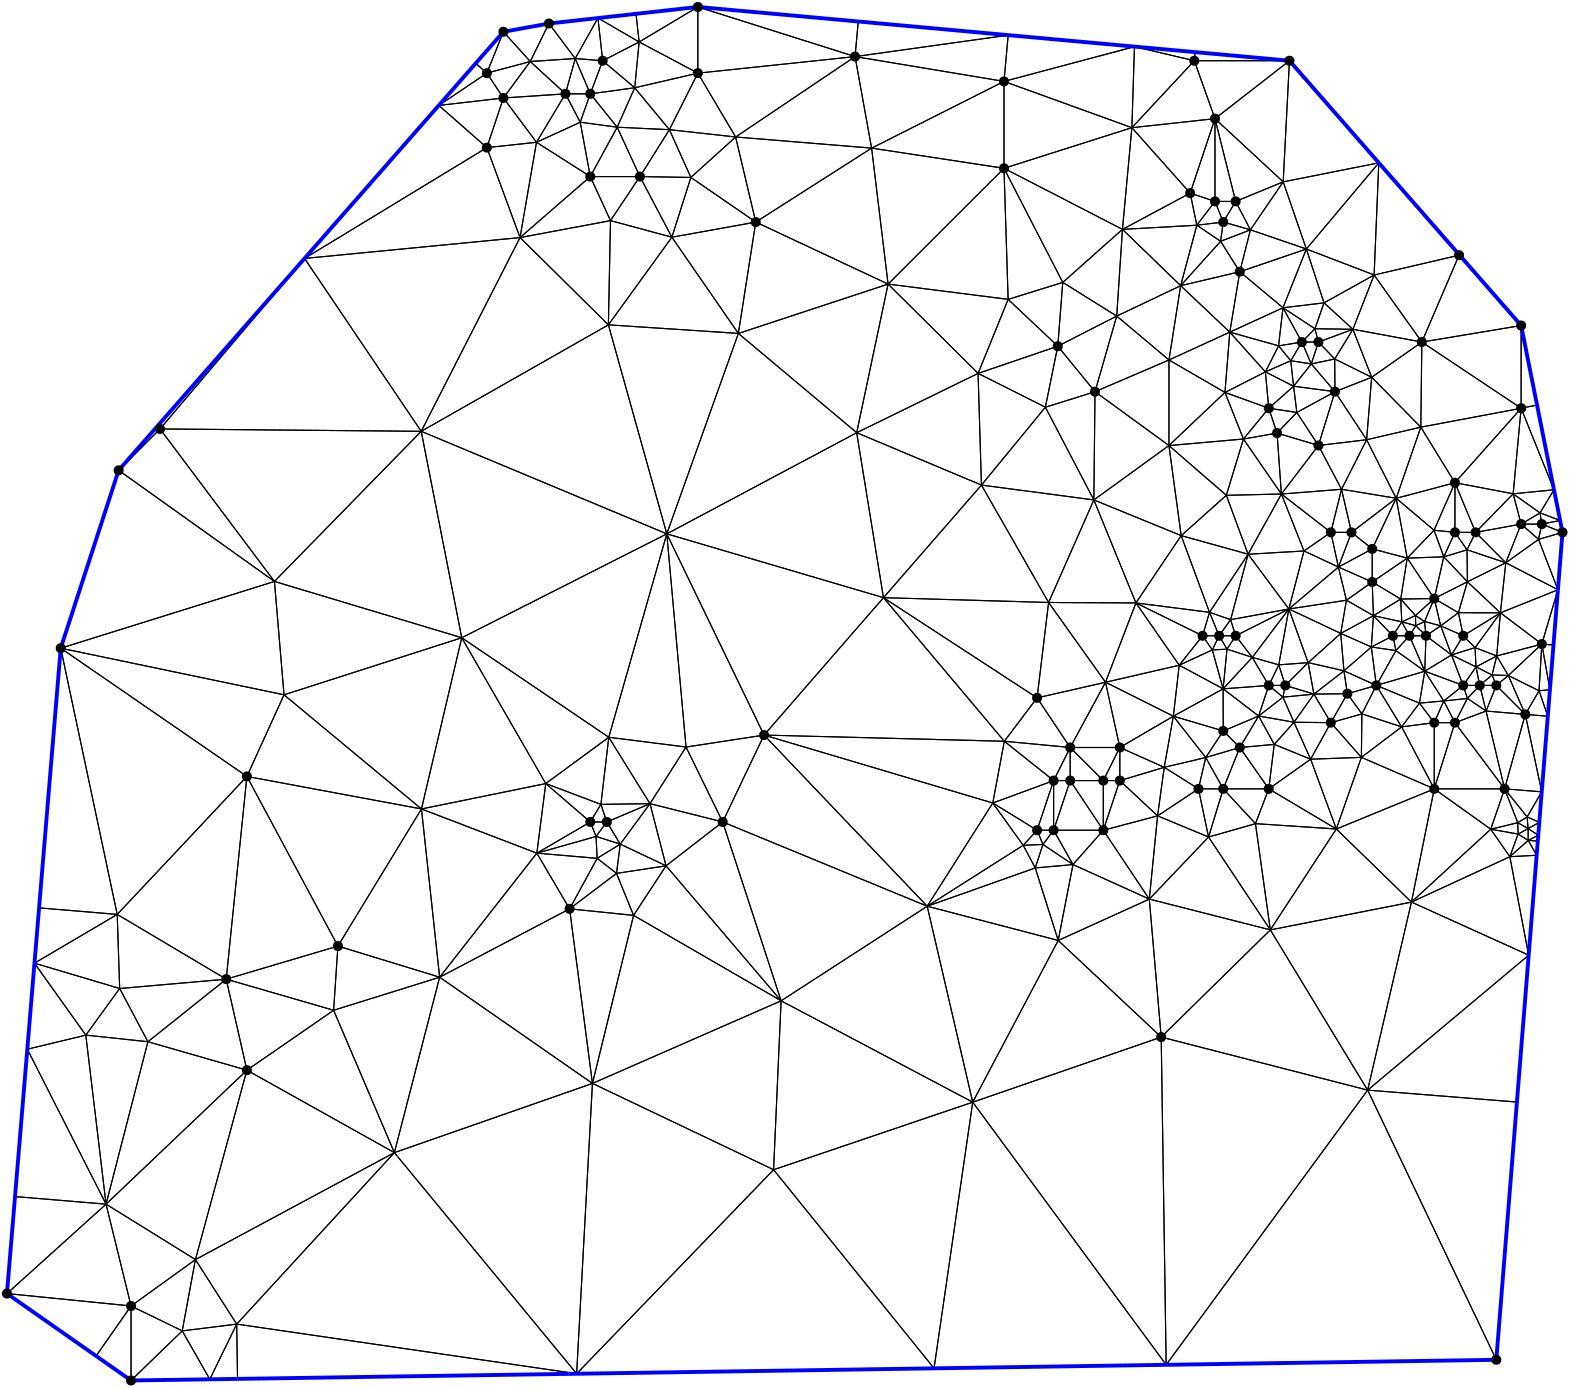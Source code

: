 <?xml version="1.0"?>
<!DOCTYPE ipe SYSTEM "ipe.dtd">
<ipe version="70218" creator="Ipe 7.2.24">
<info created="D:20221020151441" modified="D:20221020151441"/>
<ipestyle name="basic">
<symbol name="mark/disk(sx)" transformations="translations">
<path fill="sym-stroke">
0.6 0 0 0.6 0 0 e
</path>
</symbol>
<anglesize name="22.5 deg" value="22.5"/>
<anglesize name="30 deg" value="30"/>
<anglesize name="45 deg" value="45"/>
<anglesize name="60 deg" value="60"/>
<anglesize name="90 deg" value="90"/>
<arrowsize name="large" value="10"/>
<arrowsize name="small" value="5"/>
<arrowsize name="tiny" value="3"/>
<color name="blue" value="0 0 1"/>
<color name="gray" value="0.745"/>
<color name="green" value="0 1 0"/>
<color name="red" value="1 0 0"/>
<color name="pink" value="1 0.753 0.796"/>
<pen name="heavier" value="0.8"/>
<pen name="fat" value="1.4"/>
<pen name="ultrafat" value="2"/>
<gridsize name="16 pts (~6 mm)" value="16"/>
<gridsize name="32 pts (~12 mm)" value="32"/>
<gridsize name="4 pts" value="4"/>
<gridsize name="8 pts (~3 mm)" value="8"/>
<opacity name="10%" value="0.1"/>
<opacity name="25%" value="0.25"/>
<opacity name="50%" value="0.5"/>
<opacity name="75%" value="0.75"/>
<symbolsize name="large" value="5"/>
<symbolsize name="small" value="2"/>
<symbolsize name="tiny" value="1.1"/>
<textsize name="huge" value="\huge"/>
<textsize name="large" value="\large"/>
<textsize name="small" value="\small"/>
<textsize name="tiny" value="	iny"/>
<tiling name="falling" angle="-60" step="4" width="1"/>
<tiling name="rising" angle="30" step="4" width="1"/>
</ipestyle>
<page>
<layer name="hull"/>
<layer name="constraints"/>
<layer name="triangulation"/>
<layer name="obtuse"/>
<layer name="blub"/>
<layer name="problems"/>
<view layers="hull constraints triangulation obtuse blub" active="triangulation"/>
<path layer="triangulation" stroke="black">
396.094 667.306 m 
374.936 708.383 l 
</path>
<path layer="triangulation" stroke="black">
374.936 708.383 m 
376.429 661.197 l 
</path>
<path layer="triangulation" stroke="black">
376.429 661.197 m 
396.094 667.306 l 
</path>
<path layer="triangulation" stroke="black">
416.638 487.957 m 
416.638 499.872 l 
</path>
<path layer="triangulation" stroke="black">
416.638 499.872 m 
410.681 487.957 l 
</path>
<path layer="triangulation" stroke="black">
410.681 487.957 m 
416.638 487.957 l 
</path>
<path layer="triangulation" stroke="black">
500.043 577.319 m 
496.449 592.833 l 
</path>
<path layer="triangulation" stroke="black">
496.449 592.833 m 
492.596 577.319 l 
</path>
<path layer="triangulation" stroke="black">
492.596 577.319 m 
500.043 577.319 l 
</path>
<path layer="triangulation" stroke="black">
540.255 522.213 m 
526.422 527.319 l 
</path>
<path layer="triangulation" stroke="black">
526.422 527.319 m 
533.26 516.625 l 
</path>
<path layer="triangulation" stroke="black">
533.26 516.625 m 
540.255 522.213 l 
</path>
<path layer="triangulation" stroke="black">
171.458 731.015 m 
194.723 733.702 l 
</path>
<path layer="triangulation" stroke="black">
194.723 733.702 m 
188.766 742.638 l 
</path>
<path layer="triangulation" stroke="black">
188.766 742.638 m 
171.458 731.015 l 
</path>
<path layer="triangulation" stroke="black">
538.534 548.394 m 
553.643 548.351 l 
</path>
<path layer="triangulation" stroke="black">
553.643 548.351 m 
541.762 559.531 l 
</path>
<path layer="triangulation" stroke="black">
541.762 559.531 m 
538.534 548.394 l 
</path>
<path layer="triangulation" stroke="black">
563.278 474.877 m 
567.647 472.912 l 
</path>
<path layer="triangulation" stroke="black">
567.647 472.912 m 
568.527 483.908 l 
</path>
<path layer="triangulation" stroke="black">
568.527 483.908 m 
563.278 474.877 l 
</path>
<path layer="triangulation" stroke="black">
516.029 534.752 m 
514.936 540.085 l 
</path>
<path layer="triangulation" stroke="black">
514.936 540.085 m 
507.186 536.046 l 
</path>
<path layer="triangulation" stroke="black">
507.186 536.046 m 
516.029 534.752 l 
</path>
<path layer="triangulation" stroke="black">
498.553 519.234 m 
492.596 508.809 l 
</path>
<path layer="triangulation" stroke="black">
492.596 508.809 m 
503.776 511.965 l 
</path>
<path layer="triangulation" stroke="black">
503.776 511.965 m 
498.553 519.234 l 
</path>
<path layer="triangulation" stroke="black">
541.762 517.537 m 
548.49 512.993 l 
</path>
<path layer="triangulation" stroke="black">
548.49 512.993 m 
546.213 522.213 l 
</path>
<path layer="triangulation" stroke="black">
546.213 522.213 m 
541.762 517.537 l 
</path>
<path layer="triangulation" stroke="black">
206.763 461.825 m 
171.77 417.169 l 
</path>
<path layer="triangulation" stroke="black">
171.77 417.169 m 
218.553 441.787 l 
</path>
<path layer="triangulation" stroke="black">
218.553 441.787 m 
206.763 461.825 l 
</path>
<path layer="triangulation" stroke="black">
546.213 522.213 m 
548.49 512.993 l 
</path>
<path layer="triangulation" stroke="black">
548.49 512.993 m 
552.17 522.213 l 
</path>
<path layer="triangulation" stroke="black">
552.17 522.213 m 
546.213 522.213 l 
</path>
<path layer="triangulation" stroke="black">
399.772 457.725 m 
394.453 430.401 l 
</path>
<path layer="triangulation" stroke="black">
394.453 430.401 m 
427.251 445.282 l 
</path>
<path layer="triangulation" stroke="black">
427.251 445.282 m 
399.772 457.725 l 
</path>
<path layer="triangulation" stroke="black">
479.2 629.932 m 
469.033 635.081 l 
</path>
<path layer="triangulation" stroke="black">
469.033 635.081 m 
470.255 622 l 
</path>
<path layer="triangulation" stroke="black">
470.255 622 m 
479.2 629.932 l 
</path>
<path layer="triangulation" stroke="black">
505.85 376.522 m 
470.817 434.209 l 
</path>
<path layer="triangulation" stroke="black">
470.817 434.209 m 
431.532 395.617 l 
</path>
<path layer="triangulation" stroke="black">
431.532 395.617 m 
505.85 376.522 l 
</path>
<path layer="triangulation" stroke="black">
165.135 613.692 m 
112.296 559.647 l 
</path>
<path layer="triangulation" stroke="black">
112.296 559.647 m 
179.729 539.382 l 
</path>
<path layer="triangulation" stroke="black">
179.729 539.382 m 
165.135 613.692 l 
</path>
<path layer="triangulation" stroke="black">
388.948 464.958 m 
386.192 456.512 l 
</path>
<path layer="triangulation" stroke="black">
386.192 456.512 m 
399.772 457.725 l 
</path>
<path layer="triangulation" stroke="black">
399.772 457.725 m 
388.948 464.958 l 
</path>
<path layer="triangulation" stroke="black">
171.458 731.015 m 
188.766 715.83 l 
</path>
<path layer="triangulation" stroke="black">
188.766 715.83 m 
194.723 733.702 l 
</path>
<path layer="triangulation" stroke="black">
194.723 733.702 m 
171.458 731.015 l 
</path>
<path layer="triangulation" stroke="black">
347.292 442.723 m 
288.553 504.34 l 
</path>
<path layer="triangulation" stroke="black">
288.553 504.34 m 
273.66 473.064 l 
</path>
<path layer="triangulation" stroke="black">
273.66 473.064 m 
347.292 442.723 l 
</path>
<path layer="triangulation" stroke="black">
220.578 747.891 m 
226 735.191 l 
</path>
<path layer="triangulation" stroke="black">
226 735.191 m 
230.468 747.106 l 
</path>
<path layer="triangulation" stroke="black">
230.468 747.106 m 
220.578 747.891 l 
</path>
<path layer="triangulation" stroke="black">
278.325 719.649 m 
285.574 689.021 l 
</path>
<path layer="triangulation" stroke="black">
285.574 689.021 m 
327.278 715.641 l 
</path>
<path layer="triangulation" stroke="black">
327.278 715.641 m 
278.325 719.649 l 
</path>
<path layer="triangulation" stroke="black">
327.278 715.641 m 
374.936 708.383 l 
</path>
<path layer="triangulation" stroke="black">
374.936 708.383 m 
374.936 739.66 l 
</path>
<path layer="triangulation" stroke="black">
374.936 739.66 m 
327.278 715.641 l 
</path>
<path layer="triangulation" stroke="black">
217.064 735.191 m 
206.642 717.748 l 
</path>
<path layer="triangulation" stroke="black">
206.642 717.748 m 
222.385 724.967 l 
</path>
<path layer="triangulation" stroke="black">
222.385 724.967 m 
217.064 735.191 l 
</path>
<path layer="triangulation" stroke="black">
333.21 666.694 m 
285.574 689.021 l 
</path>
<path layer="triangulation" stroke="black">
285.574 689.021 m 
279.313 648.935 l 
</path>
<path layer="triangulation" stroke="black">
279.313 648.935 m 
333.21 666.694 l 
</path>
<path layer="triangulation" stroke="black">
255.376 683.57 m 
232.519 652.022 l 
</path>
<path layer="triangulation" stroke="black">
232.519 652.022 m 
279.313 648.935 l 
</path>
<path layer="triangulation" stroke="black">
279.313 648.935 m 
255.376 683.57 l 
</path>
<path layer="triangulation" stroke="black">
235.44 454.554 m 
218.553 441.787 l 
</path>
<path layer="triangulation" stroke="black">
218.553 441.787 m 
241.586 439.427 l 
</path>
<path layer="triangulation" stroke="black">
241.586 439.427 m 
235.44 454.554 l 
</path>
<path layer="triangulation" stroke="black">
485.559 637.961 m 
478.165 639.112 l 
</path>
<path layer="triangulation" stroke="black">
478.165 639.112 m 
479.2 629.932 l 
</path>
<path layer="triangulation" stroke="black">
479.2 629.932 m 
485.559 637.961 l 
</path>
<path layer="triangulation" stroke="black">
435.902 511.141 m 
438.02 529.486 l 
</path>
<path layer="triangulation" stroke="black">
438.02 529.486 m 
411.481 523.36 l 
</path>
<path layer="triangulation" stroke="black">
411.481 523.36 m 
435.902 511.141 l 
</path>
<path layer="triangulation" stroke="black">
434.316 608.574 m 
407.702 627.957 l 
</path>
<path layer="triangulation" stroke="black">
407.702 627.957 m 
407.289 588.991 l 
</path>
<path layer="triangulation" stroke="black">
407.289 588.991 m 
434.316 608.574 l 
</path>
<path layer="triangulation" stroke="black">
558.234 591.198 m 
544.723 577.319 l 
</path>
<path layer="triangulation" stroke="black">
544.723 577.319 m 
561.106 580.298 l 
</path>
<path layer="triangulation" stroke="black">
561.106 580.298 m 
558.234 591.198 l 
</path>
<path layer="triangulation" stroke="black">
567.911 584.325 m 
572.932 592.658 l 
</path>
<path layer="triangulation" stroke="black">
572.932 592.658 m 
558.234 591.198 l 
</path>
<path layer="triangulation" stroke="black">
558.234 591.198 m 
567.911 584.325 l 
</path>
<path layer="triangulation" stroke="black">
488.128 645.83 m 
482.17 645.83 l 
</path>
<path layer="triangulation" stroke="black">
482.17 645.83 m 
485.559 637.961 l 
</path>
<path layer="triangulation" stroke="black">
485.559 637.961 m 
488.128 645.83 l 
</path>
<path layer="triangulation" stroke="black">
526.344 545.222 m 
523.173 543.725 l 
</path>
<path layer="triangulation" stroke="black">
523.173 543.725 m 
526.851 540.085 l 
</path>
<path layer="triangulation" stroke="black">
526.851 540.085 m 
526.344 545.222 l 
</path>
<path layer="triangulation" stroke="black">
480.356 620.489 m 
470.255 622 l 
</path>
<path layer="triangulation" stroke="black">
470.255 622 m 
473.234 613.064 l 
</path>
<path layer="triangulation" stroke="black">
473.234 613.064 m 
480.356 620.489 l 
</path>
<path layer="triangulation" stroke="black">
526.422 527.319 m 
536.041 533.196 l 
</path>
<path layer="triangulation" stroke="black">
536.041 533.196 m 
526.851 540.085 l 
</path>
<path layer="triangulation" stroke="black">
526.851 540.085 m 
526.422 527.319 l 
</path>
<path layer="triangulation" stroke="black">
541.634 571.034 m 
537.277 577.319 l 
</path>
<path layer="triangulation" stroke="black">
537.277 577.319 m 
533.27 568.507 l 
</path>
<path layer="triangulation" stroke="black">
533.27 568.507 m 
541.634 571.034 l 
</path>
<path layer="triangulation" stroke="black">
464.314 532.311 m 
477.49 549.738 l 
</path>
<path layer="triangulation" stroke="black">
477.49 549.738 m 
458.34 540.085 l 
</path>
<path layer="triangulation" stroke="black">
458.34 540.085 m 
464.314 532.311 l 
</path>
<path layer="triangulation" stroke="black">
434.316 608.574 m 
461.139 610.926 l 
</path>
<path layer="triangulation" stroke="black">
461.139 610.926 m 
454.482 627.695 l 
</path>
<path layer="triangulation" stroke="black">
454.482 627.695 m 
434.316 608.574 l 
</path>
<path layer="triangulation" stroke="black">
455.228 535.267 m 
458.34 540.085 l 
</path>
<path layer="triangulation" stroke="black">
458.34 540.085 m 
452.383 540.085 l 
</path>
<path layer="triangulation" stroke="black">
452.383 540.085 m 
455.228 535.267 l 
</path>
<path layer="triangulation" stroke="black">
473.864 529.619 m 
476.213 522.213 l 
</path>
<path layer="triangulation" stroke="black">
476.213 522.213 m 
484.426 530.417 l 
</path>
<path layer="triangulation" stroke="black">
484.426 530.417 m 
473.864 529.619 l 
</path>
<path layer="triangulation" stroke="black">
155.471 354.02 m 
102.383 383.702 l 
</path>
<path layer="triangulation" stroke="black">
102.383 383.702 m 
83.8517 315.521 l 
</path>
<path layer="triangulation" stroke="black">
83.8517 315.521 m 
155.471 354.02 l 
</path>
<path layer="triangulation" stroke="black">
555.149 484.979 m 
562.596 511.787 l 
</path>
<path layer="triangulation" stroke="black">
562.596 511.787 m 
548.49 512.993 l 
</path>
<path layer="triangulation" stroke="black">
548.49 512.993 m 
555.149 484.979 l 
</path>
<path layer="triangulation" stroke="black">
465.466 472.448 m 
453.872 484.979 l 
</path>
<path layer="triangulation" stroke="black">
453.872 484.979 m 
448.579 467.643 l 
</path>
<path layer="triangulation" stroke="black">
448.579 467.643 m 
465.466 472.448 l 
</path>
<path layer="triangulation" stroke="black">
422.43 551.911 m 
446.426 540.085 l 
</path>
<path layer="triangulation" stroke="black">
446.426 540.085 m 
448.917 548.529 l 
</path>
<path layer="triangulation" stroke="black">
448.917 548.529 m 
422.43 551.911 l 
</path>
<path layer="triangulation" stroke="black">
556.492 525.793 m 
552.17 522.213 l 
</path>
<path layer="triangulation" stroke="black">
552.17 522.213 m 
562.596 511.787 l 
</path>
<path layer="triangulation" stroke="black">
562.596 511.787 m 
556.492 525.793 l 
</path>
<path layer="triangulation" stroke="black">
532.14 543.663 m 
538.534 548.394 l 
</path>
<path layer="triangulation" stroke="black">
538.534 548.394 m 
529.83 553.489 l 
</path>
<path layer="triangulation" stroke="black">
529.83 553.489 m 
532.14 543.663 l 
</path>
<path layer="triangulation" stroke="black">
51.6763 335.468 m 
16 303.277 l 
</path>
<path layer="triangulation" stroke="black">
16 303.277 m 
60.6809 298.809 l 
</path>
<path layer="triangulation" stroke="black">
60.6809 298.809 m 
51.6763 335.468 l 
</path>
<path layer="triangulation" stroke="black">
18.9101 338.198 m 
16 303.277 l 
</path>
<path layer="triangulation" stroke="black">
16 303.277 m 
51.6763 335.468 l 
</path>
<path layer="triangulation" stroke="black">
51.6763 335.468 m 
18.9101 338.198 l 
</path>
<path layer="triangulation" stroke="black">
48.0862 280.816 m 
60.6809 272 l 
</path>
<path layer="triangulation" stroke="black">
60.6809 272 m 
60.6809 298.809 l 
</path>
<path layer="triangulation" stroke="black">
60.6809 298.809 m 
48.0862 280.816 l 
</path>
<path layer="triangulation" stroke="black">
55.6977 439.781 m 
94.9362 416.468 l 
</path>
<path layer="triangulation" stroke="black">
94.9362 416.468 m 
102.383 489.447 l 
</path>
<path layer="triangulation" stroke="black">
102.383 489.447 m 
55.6977 439.781 l 
</path>
<path layer="triangulation" stroke="black">
102.383 489.447 m 
165.223 477.744 l 
</path>
<path layer="triangulation" stroke="black">
165.223 477.744 m 
115.747 518.834 l 
</path>
<path layer="triangulation" stroke="black">
115.747 518.834 m 
102.383 489.447 l 
</path>
<path layer="triangulation" stroke="black">
79.1014 289.856 m 
98.7136 292.287 l 
</path>
<path layer="triangulation" stroke="black">
98.7136 292.287 m 
83.8517 315.521 l 
</path>
<path layer="triangulation" stroke="black">
83.8517 315.521 m 
79.1014 289.856 l 
</path>
<path layer="triangulation" stroke="black">
133.604 405.273 m 
94.9362 416.468 l 
</path>
<path layer="triangulation" stroke="black">
94.9362 416.468 m 
102.383 383.702 l 
</path>
<path layer="triangulation" stroke="black">
102.383 383.702 m 
133.604 405.273 l 
</path>
<path layer="triangulation" stroke="black">
398.766 487.957 m 
392.809 487.957 l 
</path>
<path layer="triangulation" stroke="black">
392.809 487.957 m 
392.809 470.085 l 
</path>
<path layer="triangulation" stroke="black">
392.809 470.085 m 
398.766 487.957 l 
</path>
<path layer="triangulation" stroke="black">
392.809 470.085 m 
388.948 464.958 l 
</path>
<path layer="triangulation" stroke="black">
388.948 464.958 m 
399.772 457.725 l 
</path>
<path layer="triangulation" stroke="black">
399.772 457.725 m 
392.809 470.085 l 
</path>
<path layer="triangulation" stroke="black">
410.681 487.957 m 
398.766 487.957 l 
</path>
<path layer="triangulation" stroke="black">
398.766 487.957 m 
410.681 470.085 l 
</path>
<path layer="triangulation" stroke="black">
410.681 470.085 m 
410.681 487.957 l 
</path>
<path layer="triangulation" stroke="black">
347.292 442.723 m 
370.906 479.887 l 
</path>
<path layer="triangulation" stroke="black">
370.906 479.887 m 
288.553 504.34 l 
</path>
<path layer="triangulation" stroke="black">
288.553 504.34 m 
347.292 442.723 l 
</path>
<path layer="triangulation" stroke="black">
410.681 470.085 m 
398.766 487.957 l 
</path>
<path layer="triangulation" stroke="black">
398.766 487.957 m 
392.809 470.085 l 
</path>
<path layer="triangulation" stroke="black">
392.809 470.085 m 
410.681 470.085 l 
</path>
<path layer="triangulation" stroke="black">
241.586 439.427 m 
218.553 441.787 l 
</path>
<path layer="triangulation" stroke="black">
218.553 441.787 m 
226.78 378.933 l 
</path>
<path layer="triangulation" stroke="black">
226.78 378.933 m 
241.586 439.427 l 
</path>
<path layer="triangulation" stroke="black">
247.494 479.655 m 
231.957 473.064 l 
</path>
<path layer="triangulation" stroke="black">
231.957 473.064 m 
236.786 465.077 l 
</path>
<path layer="triangulation" stroke="black">
236.786 465.077 m 
247.494 479.655 l 
</path>
<path layer="triangulation" stroke="black">
228.481 459.963 m 
218.553 441.787 l 
</path>
<path layer="triangulation" stroke="black">
218.553 441.787 m 
235.44 454.554 l 
</path>
<path layer="triangulation" stroke="black">
235.44 454.554 m 
228.481 459.963 l 
</path>
<path layer="triangulation" stroke="black">
430.225 475.254 m 
416.638 487.957 l 
</path>
<path layer="triangulation" stroke="black">
416.638 487.957 m 
410.681 470.085 l 
</path>
<path layer="triangulation" stroke="black">
410.681 470.085 m 
430.225 475.254 l 
</path>
<path layer="triangulation" stroke="black">
416.638 499.872 m 
398.766 499.872 l 
</path>
<path layer="triangulation" stroke="black">
398.766 499.872 m 
410.681 487.957 l 
</path>
<path layer="triangulation" stroke="black">
410.681 487.957 m 
416.638 499.872 l 
</path>
<path layer="triangulation" stroke="black">
410.681 470.085 m 
416.638 487.957 l 
</path>
<path layer="triangulation" stroke="black">
416.638 487.957 m 
410.681 487.957 l 
</path>
<path layer="triangulation" stroke="black">
410.681 487.957 m 
410.681 470.085 l 
</path>
<path layer="triangulation" stroke="black">
430.225 475.254 m 
432.623 492.734 l 
</path>
<path layer="triangulation" stroke="black">
432.623 492.734 m 
416.638 487.957 l 
</path>
<path layer="triangulation" stroke="black">
416.638 487.957 m 
430.225 475.254 l 
</path>
<path layer="triangulation" stroke="black">
399.772 457.725 m 
427.251 445.282 l 
</path>
<path layer="triangulation" stroke="black">
427.251 445.282 m 
410.681 470.085 l 
</path>
<path layer="triangulation" stroke="black">
410.681 470.085 m 
399.772 457.725 l 
</path>
<path layer="triangulation" stroke="black">
479.332 508.96 m 
472.227 500.988 l 
</path>
<path layer="triangulation" stroke="black">
472.227 500.988 m 
485.332 495.654 l 
</path>
<path layer="triangulation" stroke="black">
485.332 495.654 m 
479.332 508.96 l 
</path>
<path layer="triangulation" stroke="black">
398.766 499.872 m 
398.766 487.957 l 
</path>
<path layer="triangulation" stroke="black">
398.766 487.957 m 
410.681 487.957 l 
</path>
<path layer="triangulation" stroke="black">
410.681 487.957 m 
398.766 499.872 l 
</path>
<path layer="triangulation" stroke="black">
398.766 499.872 m 
392.809 487.957 l 
</path>
<path layer="triangulation" stroke="black">
392.809 487.957 m 
398.766 487.957 l 
</path>
<path layer="triangulation" stroke="black">
398.766 487.957 m 
398.766 499.872 l 
</path>
<path layer="triangulation" stroke="black">
447.565 496.268 m 
453.872 505.83 l 
</path>
<path layer="triangulation" stroke="black">
453.872 505.83 m 
435.902 511.141 l 
</path>
<path layer="triangulation" stroke="black">
435.902 511.141 m 
447.565 496.268 l 
</path>
<path layer="triangulation" stroke="black">
392.809 487.957 m 
386.851 470.085 l 
</path>
<path layer="triangulation" stroke="black">
386.851 470.085 m 
392.809 470.085 l 
</path>
<path layer="triangulation" stroke="black">
392.809 470.085 m 
392.809 487.957 l 
</path>
<path layer="triangulation" stroke="black">
386.851 517.745 m 
375.049 502.112 l 
</path>
<path layer="triangulation" stroke="black">
375.049 502.112 m 
398.766 499.872 l 
</path>
<path layer="triangulation" stroke="black">
398.766 499.872 m 
386.851 517.745 l 
</path>
<path layer="triangulation" stroke="black">
398.766 499.872 m 
375.049 502.112 l 
</path>
<path layer="triangulation" stroke="black">
375.049 502.112 m 
392.809 487.957 l 
</path>
<path layer="triangulation" stroke="black">
392.809 487.957 m 
398.766 499.872 l 
</path>
<path layer="triangulation" stroke="black">
347.292 442.723 m 
273.66 473.064 l 
</path>
<path layer="triangulation" stroke="black">
273.66 473.064 m 
294.696 408.679 l 
</path>
<path layer="triangulation" stroke="black">
294.696 408.679 m 
347.292 442.723 l 
</path>
<path layer="triangulation" stroke="black">
288.553 504.34 m 
260.469 500.034 l 
</path>
<path layer="triangulation" stroke="black">
260.469 500.034 m 
273.66 473.064 l 
</path>
<path layer="triangulation" stroke="black">
273.66 473.064 m 
288.553 504.34 l 
</path>
<path layer="triangulation" stroke="black">
135.149 428.383 m 
102.383 489.447 l 
</path>
<path layer="triangulation" stroke="black">
102.383 489.447 m 
94.9362 416.468 l 
</path>
<path layer="triangulation" stroke="black">
94.9362 416.468 m 
135.149 428.383 l 
</path>
<path layer="triangulation" stroke="black">
35.3617 535.617 m 
112.296 559.647 l 
</path>
<path layer="triangulation" stroke="black">
112.296 559.647 m 
56.2128 599.66 l 
</path>
<path layer="triangulation" stroke="black">
56.2128 599.66 m 
35.3617 535.617 l 
</path>
<path layer="triangulation" stroke="black">
416.638 499.872 m 
411.481 523.36 l 
</path>
<path layer="triangulation" stroke="black">
411.481 523.36 m 
398.766 499.872 l 
</path>
<path layer="triangulation" stroke="black">
398.766 499.872 m 
416.638 499.872 l 
</path>
<path layer="triangulation" stroke="black">
331.55 553.807 m 
321.908 613.194 l 
</path>
<path layer="triangulation" stroke="black">
321.908 613.194 m 
253.544 576.781 l 
</path>
<path layer="triangulation" stroke="black">
253.544 576.781 m 
331.55 553.807 l 
</path>
<path layer="triangulation" stroke="black">
200.711 683.449 m 
233.276 689.541 l 
</path>
<path layer="triangulation" stroke="black">
233.276 689.541 m 
226 705.404 l 
</path>
<path layer="triangulation" stroke="black">
226 705.404 m 
200.711 683.449 l 
</path>
<path layer="triangulation" stroke="black">
226 735.191 m 
235.683 723.17 l 
</path>
<path layer="triangulation" stroke="black">
235.683 723.17 m 
242 737.373 l 
</path>
<path layer="triangulation" stroke="black">
242 737.373 m 
226 735.191 l 
</path>
<path layer="triangulation" stroke="black">
115.747 518.834 m 
35.3617 535.617 l 
</path>
<path layer="triangulation" stroke="black">
35.3617 535.617 m 
102.383 489.447 l 
</path>
<path layer="triangulation" stroke="black">
102.383 489.447 m 
115.747 518.834 l 
</path>
<path layer="triangulation" stroke="black">
70.0743 615.459 m 
56.2128 599.66 l 
</path>
<path layer="triangulation" stroke="black">
56.2128 599.66 m 
71.1064 614.553 l 
</path>
<path layer="triangulation" stroke="black">
71.1064 614.553 m 
70.0743 615.459 l 
</path>
<path layer="triangulation" stroke="black">
123.132 675.934 m 
70.0743 615.459 l 
</path>
<path layer="triangulation" stroke="black">
70.0743 615.459 m 
71.1064 614.553 l 
</path>
<path layer="triangulation" stroke="black">
71.1064 614.553 m 
123.132 675.934 l 
</path>
<path layer="triangulation" stroke="black">
112.296 559.647 m 
35.3617 535.617 l 
</path>
<path layer="triangulation" stroke="black">
35.3617 535.617 m 
115.747 518.834 l 
</path>
<path layer="triangulation" stroke="black">
115.747 518.834 m 
112.296 559.647 l 
</path>
<path layer="triangulation" stroke="black">
165.135 613.692 m 
200.711 683.449 l 
</path>
<path layer="triangulation" stroke="black">
200.711 683.449 m 
123.132 675.934 l 
</path>
<path layer="triangulation" stroke="black">
123.132 675.934 m 
165.135 613.692 l 
</path>
<path layer="triangulation" stroke="black">
206.642 717.748 m 
217.064 735.191 l 
</path>
<path layer="triangulation" stroke="black">
217.064 735.191 m 
194.723 733.702 l 
</path>
<path layer="triangulation" stroke="black">
194.723 733.702 m 
206.642 717.748 l 
</path>
<path layer="triangulation" stroke="black">
194.723 733.702 m 
204.386 746.83 l 
</path>
<path layer="triangulation" stroke="black">
204.386 746.83 m 
188.766 742.638 l 
</path>
<path layer="triangulation" stroke="black">
188.766 742.638 m 
194.723 733.702 l 
</path>
<path layer="triangulation" stroke="black">
204.386 746.83 m 
217.064 735.191 l 
</path>
<path layer="triangulation" stroke="black">
217.064 735.191 m 
220.578 747.891 l 
</path>
<path layer="triangulation" stroke="black">
220.578 747.891 m 
204.386 746.83 l 
</path>
<path layer="triangulation" stroke="black">
220.578 747.891 m 
230.468 747.106 l 
</path>
<path layer="triangulation" stroke="black">
230.468 747.106 m 
228.761 762.472 l 
</path>
<path layer="triangulation" stroke="black">
228.761 762.472 m 
220.578 747.891 l 
</path>
<path layer="triangulation" stroke="black">
235.683 723.17 m 
222.385 724.967 l 
</path>
<path layer="triangulation" stroke="black">
222.385 724.967 m 
226 705.404 l 
</path>
<path layer="triangulation" stroke="black">
226 705.404 m 
235.683 723.17 l 
</path>
<path layer="triangulation" stroke="black">
204.386 746.83 m 
194.723 733.702 l 
</path>
<path layer="triangulation" stroke="black">
194.723 733.702 m 
217.064 735.191 l 
</path>
<path layer="triangulation" stroke="black">
217.064 735.191 m 
204.386 746.83 l 
</path>
<path layer="triangulation" stroke="black">
194.723 733.702 m 
188.766 715.83 l 
</path>
<path layer="triangulation" stroke="black">
188.766 715.83 m 
206.642 717.748 l 
</path>
<path layer="triangulation" stroke="black">
206.642 717.748 m 
194.723 733.702 l 
</path>
<path layer="triangulation" stroke="black">
242.465 763.995 m 
243.591 753.862 l 
</path>
<path layer="triangulation" stroke="black">
243.591 753.862 m 
264.723 766.468 l 
</path>
<path layer="triangulation" stroke="black">
264.723 766.468 m 
242.465 763.995 l 
</path>
<path layer="triangulation" stroke="black">
235.683 723.17 m 
226 735.191 l 
</path>
<path layer="triangulation" stroke="black">
226 735.191 m 
222.385 724.967 l 
</path>
<path layer="triangulation" stroke="black">
222.385 724.967 m 
235.683 723.17 l 
</path>
<path layer="triangulation" stroke="black">
321.319 748.596 m 
374.936 739.66 l 
</path>
<path layer="triangulation" stroke="black">
374.936 739.66 m 
376.45 756.311 l 
</path>
<path layer="triangulation" stroke="black">
376.45 756.311 m 
321.319 748.596 l 
</path>
<path layer="triangulation" stroke="black">
264.723 742.638 m 
321.319 748.596 l 
</path>
<path layer="triangulation" stroke="black">
321.319 748.596 m 
264.723 766.468 l 
</path>
<path layer="triangulation" stroke="black">
264.723 766.468 m 
264.723 742.638 l 
</path>
<path layer="triangulation" stroke="black">
374.936 739.66 m 
420.974 723.005 l 
</path>
<path layer="triangulation" stroke="black">
420.974 723.005 m 
421.91 752.178 l 
</path>
<path layer="triangulation" stroke="black">
421.91 752.178 m 
374.936 739.66 l 
</path>
<path layer="triangulation" stroke="black">
450.894 726.255 m 
450.894 696.468 l 
</path>
<path layer="triangulation" stroke="black">
450.894 696.468 m 
458.34 696.468 l 
</path>
<path layer="triangulation" stroke="black">
458.34 696.468 m 
450.894 726.255 l 
</path>
<path layer="triangulation" stroke="black">
327.278 715.641 m 
374.936 739.66 l 
</path>
<path layer="triangulation" stroke="black">
374.936 739.66 m 
321.319 748.596 l 
</path>
<path layer="triangulation" stroke="black">
321.319 748.596 m 
327.278 715.641 l 
</path>
<path layer="triangulation" stroke="black">
374.936 708.383 m 
417.585 686.396 l 
</path>
<path layer="triangulation" stroke="black">
417.585 686.396 m 
420.974 723.005 l 
</path>
<path layer="triangulation" stroke="black">
420.974 723.005 m 
374.936 708.383 l 
</path>
<path layer="triangulation" stroke="black">
450.894 726.255 m 
441.957 699.447 l 
</path>
<path layer="triangulation" stroke="black">
441.957 699.447 m 
450.894 696.468 l 
</path>
<path layer="triangulation" stroke="black">
450.894 696.468 m 
450.894 726.255 l 
</path>
<path layer="triangulation" stroke="black">
420.974 723.005 m 
374.936 739.66 l 
</path>
<path layer="triangulation" stroke="black">
374.936 739.66 m 
374.936 708.383 l 
</path>
<path layer="triangulation" stroke="black">
374.936 708.383 m 
420.974 723.005 l 
</path>
<path layer="triangulation" stroke="black">
233.276 689.541 m 
243.872 705.404 l 
</path>
<path layer="triangulation" stroke="black">
243.872 705.404 m 
226 705.404 l 
</path>
<path layer="triangulation" stroke="black">
226 705.404 m 
233.276 689.541 l 
</path>
<path layer="triangulation" stroke="black">
242 737.373 m 
264.723 742.638 l 
</path>
<path layer="triangulation" stroke="black">
264.723 742.638 m 
243.591 753.862 l 
</path>
<path layer="triangulation" stroke="black">
243.591 753.862 m 
242 737.373 l 
</path>
<path layer="triangulation" stroke="black">
420.974 723.005 m 
441.957 699.447 l 
</path>
<path layer="triangulation" stroke="black">
441.957 699.447 m 
450.894 726.255 l 
</path>
<path layer="triangulation" stroke="black">
450.894 726.255 m 
420.974 723.005 l 
</path>
<path layer="triangulation" stroke="black">
374.936 708.383 m 
327.278 715.641 l 
</path>
<path layer="triangulation" stroke="black">
327.278 715.641 m 
333.21 666.694 l 
</path>
<path layer="triangulation" stroke="black">
333.21 666.694 m 
374.936 708.383 l 
</path>
<path layer="triangulation" stroke="black">
389.836 622.37 m 
407.289 588.991 l 
</path>
<path layer="triangulation" stroke="black">
407.289 588.991 m 
407.702 627.957 l 
</path>
<path layer="triangulation" stroke="black">
407.702 627.957 m 
389.836 622.37 l 
</path>
<path layer="triangulation" stroke="black">
454.482 627.695 m 
461.139 610.926 l 
</path>
<path layer="triangulation" stroke="black">
461.139 610.926 m 
470.255 622 l 
</path>
<path layer="triangulation" stroke="black">
470.255 622 m 
454.482 627.695 l 
</path>
<path layer="triangulation" stroke="black">
456.524 545.89 m 
462.812 569.443 l 
</path>
<path layer="triangulation" stroke="black">
462.812 569.443 m 
448.917 548.529 l 
</path>
<path layer="triangulation" stroke="black">
448.917 548.529 m 
456.524 545.89 l 
</path>
<path layer="triangulation" stroke="black">
422.43 551.911 m 
407.289 588.991 l 
</path>
<path layer="triangulation" stroke="black">
407.289 588.991 m 
390.997 552.072 l 
</path>
<path layer="triangulation" stroke="black">
390.997 552.072 m 
422.43 551.911 l 
</path>
<path layer="triangulation" stroke="black">
507.296 633.154 m 
525.362 645.83 l 
</path>
<path layer="triangulation" stroke="black">
525.362 645.83 m 
500.548 650.426 l 
</path>
<path layer="triangulation" stroke="black">
500.548 650.426 m 
507.296 633.154 l 
</path>
<path layer="triangulation" stroke="black">
456.223 649.396 m 
434.327 639.375 l 
</path>
<path layer="triangulation" stroke="black">
434.327 639.375 m 
454.482 627.695 l 
</path>
<path layer="triangulation" stroke="black">
454.482 627.695 m 
456.223 649.396 l 
</path>
<path layer="triangulation" stroke="black">
507.296 633.154 m 
500.548 650.426 l 
</path>
<path layer="triangulation" stroke="black">
500.548 650.426 m 
493.999 639.73 l 
</path>
<path layer="triangulation" stroke="black">
493.999 639.73 m 
507.296 633.154 l 
</path>
<path layer="triangulation" stroke="black">
463.649 686.225 m 
453.872 689.021 l 
</path>
<path layer="triangulation" stroke="black">
453.872 689.021 m 
452.914 682.098 l 
</path>
<path layer="triangulation" stroke="black">
452.914 682.098 m 
463.649 686.225 l 
</path>
<path layer="triangulation" stroke="black">
473.234 613.064 m 
474.804 591.117 l 
</path>
<path layer="triangulation" stroke="black">
474.804 591.117 m 
488.128 608.596 l 
</path>
<path layer="triangulation" stroke="black">
488.128 608.596 m 
473.234 613.064 l 
</path>
<path layer="triangulation" stroke="black">
488.128 608.596 m 
494.085 627.957 l 
</path>
<path layer="triangulation" stroke="black">
494.085 627.957 m 
480.356 620.489 l 
</path>
<path layer="triangulation" stroke="black">
480.356 620.489 m 
488.128 608.596 l 
</path>
<path layer="triangulation" stroke="black">
474.804 591.117 m 
462.812 569.443 l 
</path>
<path layer="triangulation" stroke="black">
462.812 569.443 m 
482.93 570.623 l 
</path>
<path layer="triangulation" stroke="black">
482.93 570.623 m 
474.804 591.117 l 
</path>
<path layer="triangulation" stroke="black">
537.277 577.319 m 
544.723 577.319 l 
</path>
<path layer="triangulation" stroke="black">
544.723 577.319 m 
537.277 595.191 l 
</path>
<path layer="triangulation" stroke="black">
537.277 595.191 m 
537.277 577.319 l 
</path>
<path layer="triangulation" stroke="black">
509.865 710.349 m 
508.184 669.969 l 
</path>
<path layer="triangulation" stroke="black">
508.184 669.969 m 
538.766 677.106 l 
</path>
<path layer="triangulation" stroke="black">
538.766 677.106 m 
509.865 710.349 l 
</path>
<path layer="triangulation" stroke="black">
450.894 696.468 m 
441.957 699.447 l 
</path>
<path layer="triangulation" stroke="black">
441.957 699.447 m 
444.356 687.892 l 
</path>
<path layer="triangulation" stroke="black">
444.356 687.892 m 
450.894 696.468 l 
</path>
<path layer="triangulation" stroke="black">
420.974 723.005 m 
450.894 726.255 l 
</path>
<path layer="triangulation" stroke="black">
450.894 726.255 m 
443.447 747.106 l 
</path>
<path layer="triangulation" stroke="black">
443.447 747.106 m 
420.974 723.005 l 
</path>
<path layer="triangulation" stroke="black">
450.894 696.468 m 
453.872 689.021 l 
</path>
<path layer="triangulation" stroke="black">
453.872 689.021 m 
458.34 696.468 l 
</path>
<path layer="triangulation" stroke="black">
458.34 696.468 m 
450.894 696.468 l 
</path>
<path layer="triangulation" stroke="black">
443.447 747.106 m 
450.894 726.255 l 
</path>
<path layer="triangulation" stroke="black">
450.894 726.255 m 
477.702 747.106 l 
</path>
<path layer="triangulation" stroke="black">
477.702 747.106 m 
443.447 747.106 l 
</path>
<path layer="triangulation" stroke="black">
525.362 645.83 m 
538.766 677.106 l 
</path>
<path layer="triangulation" stroke="black">
538.766 677.106 m 
508.184 669.969 l 
</path>
<path layer="triangulation" stroke="black">
508.184 669.969 m 
525.362 645.83 l 
</path>
<path layer="triangulation" stroke="black">
475.445 703.503 m 
450.894 726.255 l 
</path>
<path layer="triangulation" stroke="black">
450.894 726.255 m 
458.34 696.468 l 
</path>
<path layer="triangulation" stroke="black">
458.34 696.468 m 
475.445 703.503 l 
</path>
<path layer="triangulation" stroke="black">
500.548 650.426 m 
525.362 645.83 l 
</path>
<path layer="triangulation" stroke="black">
525.362 645.83 m 
508.184 669.969 l 
</path>
<path layer="triangulation" stroke="black">
508.184 669.969 m 
500.548 650.426 l 
</path>
<path layer="triangulation" stroke="black">
444.356 687.892 m 
441.957 699.447 l 
</path>
<path layer="triangulation" stroke="black">
441.957 699.447 m 
417.585 686.396 l 
</path>
<path layer="triangulation" stroke="black">
417.585 686.396 m 
444.356 687.892 l 
</path>
<path layer="triangulation" stroke="black">
525.362 645.83 m 
524.992 615.193 l 
</path>
<path layer="triangulation" stroke="black">
524.992 615.193 m 
561.106 622 l 
</path>
<path layer="triangulation" stroke="black">
561.106 622 m 
525.362 645.83 l 
</path>
<path layer="triangulation" stroke="black">
505.485 610.663 m 
488.128 608.596 l 
</path>
<path layer="triangulation" stroke="black">
488.128 608.596 m 
496.449 592.833 l 
</path>
<path layer="triangulation" stroke="black">
496.449 592.833 m 
505.485 610.663 l 
</path>
<path layer="triangulation" stroke="black">
561.106 651.787 m 
525.362 645.83 l 
</path>
<path layer="triangulation" stroke="black">
525.362 645.83 m 
561.106 622 l 
</path>
<path layer="triangulation" stroke="black">
561.106 622 m 
561.106 651.787 l 
</path>
<path layer="triangulation" stroke="black">
475.37 658.172 m 
490.147 659.945 l 
</path>
<path layer="triangulation" stroke="black">
490.147 659.945 m 
483.787 679.321 l 
</path>
<path layer="triangulation" stroke="black">
483.787 679.321 m 
475.37 658.172 l 
</path>
<path layer="triangulation" stroke="black">
538.871 677.199 m 
538.766 677.106 l 
</path>
<path layer="triangulation" stroke="black">
538.766 677.106 m 
561.106 651.787 l 
</path>
<path layer="triangulation" stroke="black">
561.106 651.787 m 
538.871 677.199 l 
</path>
<path layer="triangulation" stroke="black">
463.649 686.225 m 
458.34 696.468 l 
</path>
<path layer="triangulation" stroke="black">
458.34 696.468 m 
453.872 689.021 l 
</path>
<path layer="triangulation" stroke="black">
453.872 689.021 m 
463.649 686.225 l 
</path>
<path layer="triangulation" stroke="black">
538.766 677.106 m 
525.362 645.83 l 
</path>
<path layer="triangulation" stroke="black">
525.362 645.83 m 
561.106 651.787 l 
</path>
<path layer="triangulation" stroke="black">
561.106 651.787 m 
538.766 677.106 l 
</path>
<path layer="triangulation" stroke="black">
555.585 566.37 m 
561.106 580.298 l 
</path>
<path layer="triangulation" stroke="black">
561.106 580.298 m 
544.723 577.319 l 
</path>
<path layer="triangulation" stroke="black">
544.723 577.319 m 
555.585 566.37 l 
</path>
<path layer="triangulation" stroke="black">
558.234 591.198 m 
537.277 595.191 l 
</path>
<path layer="triangulation" stroke="black">
537.277 595.191 m 
544.723 577.319 l 
</path>
<path layer="triangulation" stroke="black">
544.723 577.319 m 
558.234 591.198 l 
</path>
<path layer="triangulation" stroke="black">
555.585 566.37 m 
567.377 574.795 l 
</path>
<path layer="triangulation" stroke="black">
567.377 574.795 m 
561.106 580.298 l 
</path>
<path layer="triangulation" stroke="black">
561.106 580.298 m 
555.585 566.37 l 
</path>
<path layer="triangulation" stroke="black">
576 577.319 m 
575.141 581.615 l 
</path>
<path layer="triangulation" stroke="black">
575.141 581.615 m 
568.553 580.298 l 
</path>
<path layer="triangulation" stroke="black">
568.553 580.298 m 
576 577.319 l 
</path>
<path layer="triangulation" stroke="black">
516.129 589.58 m 
500.043 577.319 l 
</path>
<path layer="triangulation" stroke="black">
500.043 577.319 m 
507.489 571.362 l 
</path>
<path layer="triangulation" stroke="black">
507.489 571.362 m 
516.129 589.58 l 
</path>
<path layer="triangulation" stroke="black">
526.422 527.319 m 
526.851 540.085 l 
</path>
<path layer="triangulation" stroke="black">
526.851 540.085 m 
520.894 540.085 l 
</path>
<path layer="triangulation" stroke="black">
520.894 540.085 m 
526.422 527.319 l 
</path>
<path layer="triangulation" stroke="black">
474.804 591.117 m 
492.596 577.319 l 
</path>
<path layer="triangulation" stroke="black">
492.596 577.319 m 
496.449 592.833 l 
</path>
<path layer="triangulation" stroke="black">
496.449 592.833 m 
474.804 591.117 l 
</path>
<path layer="triangulation" stroke="black">
529.758 578.083 m 
537.277 577.319 l 
</path>
<path layer="triangulation" stroke="black">
537.277 577.319 m 
537.277 595.191 l 
</path>
<path layer="triangulation" stroke="black">
537.277 595.191 m 
529.758 578.083 l 
</path>
<path layer="triangulation" stroke="black">
520.101 568.04 m 
516.129 589.58 l 
</path>
<path layer="triangulation" stroke="black">
516.129 589.58 m 
507.489 571.362 l 
</path>
<path layer="triangulation" stroke="black">
507.489 571.362 m 
520.101 568.04 l 
</path>
<path layer="triangulation" stroke="black">
492.596 577.319 m 
495.328 564.827 l 
</path>
<path layer="triangulation" stroke="black">
495.328 564.827 m 
500.043 577.319 l 
</path>
<path layer="triangulation" stroke="black">
500.043 577.319 m 
492.596 577.319 l 
</path>
<path layer="triangulation" stroke="black">
575.141 581.615 m 
572.932 592.658 l 
</path>
<path layer="triangulation" stroke="black">
572.932 592.658 m 
567.911 584.325 l 
</path>
<path layer="triangulation" stroke="black">
567.911 584.325 m 
575.141 581.615 l 
</path>
<path layer="triangulation" stroke="black">
533.27 568.507 m 
529.83 553.489 l 
</path>
<path layer="triangulation" stroke="black">
529.83 553.489 m 
541.762 559.531 l 
</path>
<path layer="triangulation" stroke="black">
541.762 559.531 m 
533.27 568.507 l 
</path>
<path layer="triangulation" stroke="black">
518.142 545.099 m 
507.937 547.328 l 
</path>
<path layer="triangulation" stroke="black">
507.937 547.328 m 
514.936 540.085 l 
</path>
<path layer="triangulation" stroke="black">
514.936 540.085 m 
518.142 545.099 l 
</path>
<path layer="triangulation" stroke="black">
541.762 517.537 m 
546.213 522.213 l 
</path>
<path layer="triangulation" stroke="black">
546.213 522.213 m 
540.255 522.213 l 
</path>
<path layer="triangulation" stroke="black">
540.255 522.213 m 
541.762 517.537 l 
</path>
<path layer="triangulation" stroke="black">
552.322 532.829 m 
568.553 537.106 l 
</path>
<path layer="triangulation" stroke="black">
568.553 537.106 m 
553.643 548.351 l 
</path>
<path layer="triangulation" stroke="black">
553.643 548.351 m 
552.322 532.829 l 
</path>
<path layer="triangulation" stroke="black">
571.47 520.696 m 
572.756 536.77 l 
</path>
<path layer="triangulation" stroke="black">
572.756 536.77 m 
568.553 537.106 l 
</path>
<path layer="triangulation" stroke="black">
568.553 537.106 m 
571.47 520.696 l 
</path>
<path layer="triangulation" stroke="black">
567.377 574.795 m 
568.553 580.298 l 
</path>
<path layer="triangulation" stroke="black">
568.553 580.298 m 
561.106 580.298 l 
</path>
<path layer="triangulation" stroke="black">
561.106 580.298 m 
567.377 574.795 l 
</path>
<path layer="triangulation" stroke="black">
552.17 522.213 m 
550.644 525.977 l 
</path>
<path layer="triangulation" stroke="black">
550.644 525.977 m 
546.213 522.213 l 
</path>
<path layer="triangulation" stroke="black">
546.213 522.213 m 
552.17 522.213 l 
</path>
<path layer="triangulation" stroke="black">
541.762 559.531 m 
555.585 566.37 l 
</path>
<path layer="triangulation" stroke="black">
555.585 566.37 m 
541.634 571.034 l 
</path>
<path layer="triangulation" stroke="black">
541.634 571.034 m 
541.762 559.531 l 
</path>
<path layer="triangulation" stroke="black">
495.328 564.827 m 
507.489 571.362 l 
</path>
<path layer="triangulation" stroke="black">
507.489 571.362 m 
500.043 577.319 l 
</path>
<path layer="triangulation" stroke="black">
500.043 577.319 m 
495.328 564.827 l 
</path>
<path layer="triangulation" stroke="black">
520.101 568.04 m 
517.756 553.314 l 
</path>
<path layer="triangulation" stroke="black">
517.756 553.314 m 
529.83 553.489 l 
</path>
<path layer="triangulation" stroke="black">
529.83 553.489 m 
520.101 568.04 l 
</path>
<path layer="triangulation" stroke="black">
438.02 529.486 m 
449.93 535.002 l 
</path>
<path layer="triangulation" stroke="black">
449.93 535.002 m 
446.426 540.085 l 
</path>
<path layer="triangulation" stroke="black">
446.426 540.085 m 
438.02 529.486 l 
</path>
<path layer="triangulation" stroke="black">
449.93 535.002 m 
455.228 535.267 l 
</path>
<path layer="triangulation" stroke="black">
455.228 535.267 m 
452.383 540.085 l 
</path>
<path layer="triangulation" stroke="black">
452.383 540.085 m 
449.93 535.002 l 
</path>
<path layer="triangulation" stroke="black">
497.318 527.468 m 
484.426 530.417 l 
</path>
<path layer="triangulation" stroke="black">
484.426 530.417 m 
486.507 519.089 l 
</path>
<path layer="triangulation" stroke="black">
486.507 519.089 m 
497.318 527.468 l 
</path>
<path layer="triangulation" stroke="black">
466.61 511.196 m 
470.255 522.213 l 
</path>
<path layer="triangulation" stroke="black">
470.255 522.213 m 
453.819 520.989 l 
</path>
<path layer="triangulation" stroke="black">
453.819 520.989 m 
466.61 511.196 l 
</path>
<path layer="triangulation" stroke="black">
507.186 536.046 m 
497.318 527.468 l 
</path>
<path layer="triangulation" stroke="black">
497.318 527.468 m 
508.979 522.213 l 
</path>
<path layer="triangulation" stroke="black">
508.979 522.213 m 
507.186 536.046 l 
</path>
<path layer="triangulation" stroke="black">
472.227 500.988 m 
459.83 499.872 l 
</path>
<path layer="triangulation" stroke="black">
459.83 499.872 m 
470.255 484.979 l 
</path>
<path layer="triangulation" stroke="black">
470.255 484.979 m 
472.227 500.988 l 
</path>
<path layer="triangulation" stroke="black">
526.422 527.319 m 
520.894 540.085 l 
</path>
<path layer="triangulation" stroke="black">
520.894 540.085 m 
516.029 534.752 l 
</path>
<path layer="triangulation" stroke="black">
516.029 534.752 m 
526.422 527.319 l 
</path>
<path layer="triangulation" stroke="black">
518.142 545.099 m 
523.058 547.371 l 
</path>
<path layer="triangulation" stroke="black">
523.058 547.371 m 
517.756 553.314 l 
</path>
<path layer="triangulation" stroke="black">
517.756 553.314 m 
518.142 545.099 l 
</path>
<path layer="triangulation" stroke="black">
516.029 534.752 m 
507.186 536.046 l 
</path>
<path layer="triangulation" stroke="black">
507.186 536.046 m 
508.979 522.213 l 
</path>
<path layer="triangulation" stroke="black">
508.979 522.213 m 
516.029 534.752 l 
</path>
<path layer="triangulation" stroke="black">
459.83 499.872 m 
466.61 511.196 l 
</path>
<path layer="triangulation" stroke="black">
466.61 511.196 m 
453.872 505.83 l 
</path>
<path layer="triangulation" stroke="black">
453.872 505.83 m 
459.83 499.872 l 
</path>
<path layer="triangulation" stroke="black">
524.493 515.83 m 
508.979 522.213 l 
</path>
<path layer="triangulation" stroke="black">
508.979 522.213 m 
518.09 507.289 l 
</path>
<path layer="triangulation" stroke="black">
518.09 507.289 m 
524.493 515.83 l 
</path>
<path layer="triangulation" stroke="black">
486.507 519.089 m 
476.213 522.213 l 
</path>
<path layer="triangulation" stroke="black">
476.213 522.213 m 
475.347 517.989 l 
</path>
<path layer="triangulation" stroke="black">
475.347 517.989 m 
486.507 519.089 l 
</path>
<path layer="triangulation" stroke="black">
453.872 484.979 m 
459.83 499.872 l 
</path>
<path layer="triangulation" stroke="black">
459.83 499.872 m 
447.565 496.268 l 
</path>
<path layer="triangulation" stroke="black">
447.565 496.268 m 
453.872 484.979 l 
</path>
<path layer="triangulation" stroke="black">
449.93 535.002 m 
452.383 540.085 l 
</path>
<path layer="triangulation" stroke="black">
452.383 540.085 m 
446.426 540.085 l 
</path>
<path layer="triangulation" stroke="black">
446.426 540.085 m 
449.93 535.002 l 
</path>
<path layer="triangulation" stroke="black">
447.565 496.268 m 
459.83 499.872 l 
</path>
<path layer="triangulation" stroke="black">
459.83 499.872 m 
453.872 505.83 l 
</path>
<path layer="triangulation" stroke="black">
453.872 505.83 m 
447.565 496.268 l 
</path>
<path layer="triangulation" stroke="black">
453.872 484.979 m 
470.255 484.979 l 
</path>
<path layer="triangulation" stroke="black">
470.255 484.979 m 
459.83 499.872 l 
</path>
<path layer="triangulation" stroke="black">
459.83 499.872 m 
453.872 484.979 l 
</path>
<path layer="triangulation" stroke="black">
465.466 472.448 m 
470.255 484.979 l 
</path>
<path layer="triangulation" stroke="black">
470.255 484.979 m 
453.872 484.979 l 
</path>
<path layer="triangulation" stroke="black">
453.872 484.979 m 
465.466 472.448 l 
</path>
<path layer="triangulation" stroke="black">
494.575 470.528 m 
503.598 496.315 l 
</path>
<path layer="triangulation" stroke="black">
503.598 496.315 m 
485.332 495.654 l 
</path>
<path layer="triangulation" stroke="black">
485.332 495.654 m 
494.575 470.528 l 
</path>
<path layer="triangulation" stroke="black">
518.09 507.289 m 
529.83 484.979 l 
</path>
<path layer="triangulation" stroke="black">
529.83 484.979 m 
529.83 508.809 l 
</path>
<path layer="triangulation" stroke="black">
529.83 508.809 m 
518.09 507.289 l 
</path>
<path layer="triangulation" stroke="black">
559.592 372.222 m 
505.85 376.522 l 
</path>
<path layer="triangulation" stroke="black">
505.85 376.522 m 
552.17 279.447 l 
</path>
<path layer="triangulation" stroke="black">
552.17 279.447 m 
559.592 372.222 l 
</path>
<path layer="triangulation" stroke="black">
529.83 484.979 m 
537.277 508.809 l 
</path>
<path layer="triangulation" stroke="black">
537.277 508.809 m 
529.83 508.809 l 
</path>
<path layer="triangulation" stroke="black">
529.83 508.809 m 
529.83 484.979 l 
</path>
<path layer="triangulation" stroke="black">
529.83 484.979 m 
555.149 484.979 l 
</path>
<path layer="triangulation" stroke="black">
555.149 484.979 m 
537.277 508.809 l 
</path>
<path layer="triangulation" stroke="black">
537.277 508.809 m 
529.83 484.979 l 
</path>
<path layer="triangulation" stroke="black">
537.277 508.809 m 
541.762 517.537 l 
</path>
<path layer="triangulation" stroke="black">
541.762 517.537 m 
533.26 516.625 l 
</path>
<path layer="triangulation" stroke="black">
533.26 516.625 m 
537.277 508.809 l 
</path>
<path layer="triangulation" stroke="black">
546.213 522.213 m 
550.644 525.977 l 
</path>
<path layer="triangulation" stroke="black">
550.644 525.977 m 
544.866 528.883 l 
</path>
<path layer="triangulation" stroke="black">
544.866 528.883 m 
546.213 522.213 l 
</path>
<path layer="triangulation" stroke="black">
294.696 408.679 m 
291.99 347.866 l 
</path>
<path layer="triangulation" stroke="black">
291.99 347.866 m 
363.679 372.187 l 
</path>
<path layer="triangulation" stroke="black">
363.679 372.187 m 
294.696 408.679 l 
</path>
<path layer="triangulation" stroke="black">
529.83 484.979 m 
550.17 470.451 l 
</path>
<path layer="triangulation" stroke="black">
550.17 470.451 m 
555.149 484.979 l 
</path>
<path layer="triangulation" stroke="black">
555.149 484.979 m 
529.83 484.979 l 
</path>
<path layer="triangulation" stroke="black">
529.83 484.979 m 
494.575 470.528 l 
</path>
<path layer="triangulation" stroke="black">
494.575 470.528 m 
521.614 444.212 l 
</path>
<path layer="triangulation" stroke="black">
521.614 444.212 m 
529.83 484.979 l 
</path>
<path layer="triangulation" stroke="black">
155.471 354.02 m 
98.7136 292.287 l 
</path>
<path layer="triangulation" stroke="black">
98.7136 292.287 m 
221.089 274.43 l 
</path>
<path layer="triangulation" stroke="black">
221.089 274.43 m 
155.471 354.02 l 
</path>
<path layer="triangulation" stroke="black">
433.319 277.646 m 
552.17 279.447 l 
</path>
<path layer="triangulation" stroke="black">
552.17 279.447 m 
505.85 376.522 l 
</path>
<path layer="triangulation" stroke="black">
505.85 376.522 m 
433.319 277.646 l 
</path>
<path layer="triangulation" stroke="black">
79.1014 289.856 m 
83.8517 315.521 l 
</path>
<path layer="triangulation" stroke="black">
83.8517 315.521 m 
60.6809 298.809 l 
</path>
<path layer="triangulation" stroke="black">
60.6809 298.809 m 
79.1014 289.856 l 
</path>
<path layer="triangulation" stroke="black">
66.7444 393.941 m 
94.9362 416.468 l 
</path>
<path layer="triangulation" stroke="black">
94.9362 416.468 m 
56.5825 413.109 l 
</path>
<path layer="triangulation" stroke="black">
56.5825 413.109 m 
66.7444 393.941 l 
</path>
<path layer="triangulation" stroke="black">
171.77 417.169 m 
135.149 428.383 l 
</path>
<path layer="triangulation" stroke="black">
135.149 428.383 m 
133.604 405.273 l 
</path>
<path layer="triangulation" stroke="black">
133.604 405.273 m 
171.77 417.169 l 
</path>
<path layer="triangulation" stroke="black">
381.848 464.664 m 
386.192 456.512 l 
</path>
<path layer="triangulation" stroke="black">
386.192 456.512 m 
388.948 464.958 l 
</path>
<path layer="triangulation" stroke="black">
388.948 464.958 m 
381.848 464.664 l 
</path>
<path layer="triangulation" stroke="black">
347.292 442.723 m 
363.679 372.187 l 
</path>
<path layer="triangulation" stroke="black">
363.679 372.187 m 
394.453 430.401 l 
</path>
<path layer="triangulation" stroke="black">
394.453 430.401 m 
347.292 442.723 l 
</path>
<path layer="triangulation" stroke="black">
262.215 705.094 m 
243.872 705.404 l 
</path>
<path layer="triangulation" stroke="black">
243.872 705.404 m 
255.376 683.57 l 
</path>
<path layer="triangulation" stroke="black">
255.376 683.57 m 
262.215 705.094 l 
</path>
<path layer="triangulation" stroke="black">
226 705.404 m 
206.642 717.748 l 
</path>
<path layer="triangulation" stroke="black">
206.642 717.748 m 
200.711 683.449 l 
</path>
<path layer="triangulation" stroke="black">
200.711 683.449 m 
226 705.404 l 
</path>
<path layer="triangulation" stroke="black">
262.215 705.094 m 
254.478 722.284 l 
</path>
<path layer="triangulation" stroke="black">
254.478 722.284 m 
243.872 705.404 l 
</path>
<path layer="triangulation" stroke="black">
243.872 705.404 m 
262.215 705.094 l 
</path>
<path layer="triangulation" stroke="black">
262.215 705.094 m 
278.325 719.649 l 
</path>
<path layer="triangulation" stroke="black">
278.325 719.649 m 
254.478 722.284 l 
</path>
<path layer="triangulation" stroke="black">
254.478 722.284 m 
262.215 705.094 l 
</path>
<path layer="triangulation" stroke="black">
463.649 686.225 m 
459.83 671.149 l 
</path>
<path layer="triangulation" stroke="black">
459.83 671.149 m 
483.787 679.321 l 
</path>
<path layer="triangulation" stroke="black">
483.787 679.321 m 
463.649 686.225 l 
</path>
<path layer="triangulation" stroke="black">
490.147 659.945 m 
500.548 650.426 l 
</path>
<path layer="triangulation" stroke="black">
500.548 650.426 m 
508.184 669.969 l 
</path>
<path layer="triangulation" stroke="black">
508.184 669.969 m 
490.147 659.945 l 
</path>
<path layer="triangulation" stroke="black">
538.766 677.106 m 
538.871 677.199 l 
</path>
<path layer="triangulation" stroke="black">
538.871 677.199 m 
509.865 710.349 l 
</path>
<path layer="triangulation" stroke="black">
509.865 710.349 m 
538.766 677.106 l 
</path>
<path layer="triangulation" stroke="black">
477.702 747.106 m 
450.894 726.255 l 
</path>
<path layer="triangulation" stroke="black">
450.894 726.255 m 
475.445 703.503 l 
</path>
<path layer="triangulation" stroke="black">
475.445 703.503 m 
477.702 747.106 l 
</path>
<path layer="triangulation" stroke="black">
500.548 650.426 m 
486.877 650.621 l 
</path>
<path layer="triangulation" stroke="black">
486.877 650.621 m 
488.128 645.83 l 
</path>
<path layer="triangulation" stroke="black">
488.128 645.83 m 
500.548 650.426 l 
</path>
<path layer="triangulation" stroke="black">
482.17 645.83 m 
488.128 645.83 l 
</path>
<path layer="triangulation" stroke="black">
488.128 645.83 m 
486.877 650.621 l 
</path>
<path layer="triangulation" stroke="black">
486.877 650.621 m 
482.17 645.83 l 
</path>
<path layer="triangulation" stroke="black">
516.129 589.58 m 
496.449 592.833 l 
</path>
<path layer="triangulation" stroke="black">
496.449 592.833 m 
500.043 577.319 l 
</path>
<path layer="triangulation" stroke="black">
500.043 577.319 m 
516.129 589.58 l 
</path>
<path layer="triangulation" stroke="black">
474.804 591.117 m 
473.234 613.064 l 
</path>
<path layer="triangulation" stroke="black">
473.234 613.064 m 
461.139 610.926 l 
</path>
<path layer="triangulation" stroke="black">
461.139 610.926 m 
474.804 591.117 l 
</path>
<path layer="triangulation" stroke="black">
432.623 492.734 m 
447.565 496.268 l 
</path>
<path layer="triangulation" stroke="black">
447.565 496.268 m 
435.902 511.141 l 
</path>
<path layer="triangulation" stroke="black">
435.902 511.141 m 
432.623 492.734 l 
</path>
<path layer="triangulation" stroke="black">
453.819 520.989 m 
470.255 522.213 l 
</path>
<path layer="triangulation" stroke="black">
470.255 522.213 m 
464.314 532.311 l 
</path>
<path layer="triangulation" stroke="black">
464.314 532.311 m 
453.819 520.989 l 
</path>
<path layer="triangulation" stroke="black">
508.979 522.213 m 
497.318 527.468 l 
</path>
<path layer="triangulation" stroke="black">
497.318 527.468 m 
498.553 519.234 l 
</path>
<path layer="triangulation" stroke="black">
498.553 519.234 m 
508.979 522.213 l 
</path>
<path layer="triangulation" stroke="black">
495.328 564.827 m 
507.489 559.447 l 
</path>
<path layer="triangulation" stroke="black">
507.489 559.447 m 
507.489 571.362 l 
</path>
<path layer="triangulation" stroke="black">
507.489 571.362 m 
495.328 564.827 l 
</path>
<path layer="triangulation" stroke="black">
563.657 466.433 m 
563.605 470.677 l 
</path>
<path layer="triangulation" stroke="black">
563.605 470.677 m 
560.003 468.697 l 
</path>
<path layer="triangulation" stroke="black">
560.003 468.697 m 
563.657 466.433 l 
</path>
<path layer="triangulation" stroke="black">
563.278 474.877 m 
568.527 483.908 l 
</path>
<path layer="triangulation" stroke="black">
568.527 483.908 m 
555.149 484.979 l 
</path>
<path layer="triangulation" stroke="black">
555.149 484.979 m 
563.278 474.877 l 
</path>
<path layer="triangulation" stroke="black">
102.383 383.702 m 
66.7444 393.941 l 
</path>
<path layer="triangulation" stroke="black">
66.7444 393.941 m 
51.6763 335.468 l 
</path>
<path layer="triangulation" stroke="black">
51.6763 335.468 m 
102.383 383.702 l 
</path>
<path layer="triangulation" stroke="black">
66.7444 393.941 m 
44.3929 396.32 l 
</path>
<path layer="triangulation" stroke="black">
44.3929 396.32 m 
51.6763 335.468 l 
</path>
<path layer="triangulation" stroke="black">
51.6763 335.468 m 
66.7444 393.941 l 
</path>
<path layer="triangulation" stroke="black">
23.3317 391.257 m 
51.6763 335.468 l 
</path>
<path layer="triangulation" stroke="black">
51.6763 335.468 m 
44.3929 396.32 l 
</path>
<path layer="triangulation" stroke="black">
44.3929 396.32 m 
23.3317 391.257 l 
</path>
<path layer="triangulation" stroke="black">
226.78 378.933 m 
218.553 441.787 l 
</path>
<path layer="triangulation" stroke="black">
218.553 441.787 m 
171.77 417.169 l 
</path>
<path layer="triangulation" stroke="black">
171.77 417.169 m 
226.78 378.933 l 
</path>
<path layer="triangulation" stroke="black">
83.8517 315.521 m 
51.6763 335.468 l 
</path>
<path layer="triangulation" stroke="black">
51.6763 335.468 m 
60.6809 298.809 l 
</path>
<path layer="triangulation" stroke="black">
60.6809 298.809 m 
83.8517 315.521 l 
</path>
<path layer="triangulation" stroke="black">
291.99 347.866 m 
226.78 378.933 l 
</path>
<path layer="triangulation" stroke="black">
226.78 378.933 m 
221.089 274.43 l 
</path>
<path layer="triangulation" stroke="black">
221.089 274.43 m 
291.99 347.866 l 
</path>
<path layer="triangulation" stroke="black">
226.78 378.933 m 
155.471 354.02 l 
</path>
<path layer="triangulation" stroke="black">
155.471 354.02 m 
221.089 274.43 l 
</path>
<path layer="triangulation" stroke="black">
221.089 274.43 m 
226.78 378.933 l 
</path>
<path layer="triangulation" stroke="black">
133.604 405.273 m 
102.383 383.702 l 
</path>
<path layer="triangulation" stroke="black">
102.383 383.702 m 
155.471 354.02 l 
</path>
<path layer="triangulation" stroke="black">
155.471 354.02 m 
133.604 405.273 l 
</path>
<path layer="triangulation" stroke="black">
392.809 487.957 m 
375.049 502.112 l 
</path>
<path layer="triangulation" stroke="black">
375.049 502.112 m 
370.906 479.887 l 
</path>
<path layer="triangulation" stroke="black">
370.906 479.887 m 
392.809 487.957 l 
</path>
<path layer="triangulation" stroke="black">
386.851 517.745 m 
390.997 552.072 l 
</path>
<path layer="triangulation" stroke="black">
390.997 552.072 m 
331.55 553.807 l 
</path>
<path layer="triangulation" stroke="black">
331.55 553.807 m 
386.851 517.745 l 
</path>
<path layer="triangulation" stroke="black">
444.936 484.979 m 
448.579 467.643 l 
</path>
<path layer="triangulation" stroke="black">
448.579 467.643 m 
453.872 484.979 l 
</path>
<path layer="triangulation" stroke="black">
453.872 484.979 m 
444.936 484.979 l 
</path>
<path layer="triangulation" stroke="black">
430.225 475.254 m 
410.681 470.085 l 
</path>
<path layer="triangulation" stroke="black">
410.681 470.085 m 
427.251 445.282 l 
</path>
<path layer="triangulation" stroke="black">
427.251 445.282 m 
430.225 475.254 l 
</path>
<path layer="triangulation" stroke="black">
392.809 487.957 m 
370.906 479.887 l 
</path>
<path layer="triangulation" stroke="black">
370.906 479.887 m 
386.851 470.085 l 
</path>
<path layer="triangulation" stroke="black">
386.851 470.085 m 
392.809 487.957 l 
</path>
<path layer="triangulation" stroke="black">
375.049 502.112 m 
288.553 504.34 l 
</path>
<path layer="triangulation" stroke="black">
288.553 504.34 m 
370.906 479.887 l 
</path>
<path layer="triangulation" stroke="black">
370.906 479.887 m 
375.049 502.112 l 
</path>
<path layer="triangulation" stroke="black">
226.78 378.933 m 
171.77 417.169 l 
</path>
<path layer="triangulation" stroke="black">
171.77 417.169 m 
155.471 354.02 l 
</path>
<path layer="triangulation" stroke="black">
155.471 354.02 m 
226.78 378.933 l 
</path>
<path layer="triangulation" stroke="black">
218.553 441.787 m 
228.481 459.963 l 
</path>
<path layer="triangulation" stroke="black">
228.481 459.963 m 
206.763 461.825 l 
</path>
<path layer="triangulation" stroke="black">
206.763 461.825 m 
218.553 441.787 l 
</path>
<path layer="triangulation" stroke="black">
135.149 428.383 m 
171.77 417.169 l 
</path>
<path layer="triangulation" stroke="black">
171.77 417.169 m 
165.223 477.744 l 
</path>
<path layer="triangulation" stroke="black">
165.223 477.744 m 
135.149 428.383 l 
</path>
<path layer="triangulation" stroke="black">
200.711 683.449 m 
232.519 652.022 l 
</path>
<path layer="triangulation" stroke="black">
232.519 652.022 m 
233.276 689.541 l 
</path>
<path layer="triangulation" stroke="black">
233.276 689.541 m 
200.711 683.449 l 
</path>
<path layer="triangulation" stroke="black">
165.223 477.744 m 
206.763 461.825 l 
</path>
<path layer="triangulation" stroke="black">
206.763 461.825 m 
209.971 486.888 l 
</path>
<path layer="triangulation" stroke="black">
209.971 486.888 m 
165.223 477.744 l 
</path>
<path layer="triangulation" stroke="black">
232.661 503.548 m 
229.828 479.393 l 
</path>
<path layer="triangulation" stroke="black">
229.828 479.393 m 
247.494 479.655 l 
</path>
<path layer="triangulation" stroke="black">
247.494 479.655 m 
232.661 503.548 l 
</path>
<path layer="triangulation" stroke="black">
232.661 503.548 m 
260.469 500.034 l 
</path>
<path layer="triangulation" stroke="black">
260.469 500.034 m 
253.544 576.781 l 
</path>
<path layer="triangulation" stroke="black">
253.544 576.781 m 
232.661 503.548 l 
</path>
<path layer="triangulation" stroke="black">
331.55 553.807 m 
375.049 502.112 l 
</path>
<path layer="triangulation" stroke="black">
375.049 502.112 m 
386.851 517.745 l 
</path>
<path layer="triangulation" stroke="black">
386.851 517.745 m 
331.55 553.807 l 
</path>
<path layer="triangulation" stroke="black">
165.135 613.692 m 
123.132 675.934 l 
</path>
<path layer="triangulation" stroke="black">
123.132 675.934 m 
71.1064 614.553 l 
</path>
<path layer="triangulation" stroke="black">
71.1064 614.553 m 
165.135 613.692 l 
</path>
<path layer="triangulation" stroke="black">
194.723 757.532 m 
204.386 746.83 l 
</path>
<path layer="triangulation" stroke="black">
204.386 746.83 m 
211.106 760.511 l 
</path>
<path layer="triangulation" stroke="black">
211.106 760.511 m 
194.723 757.532 l 
</path>
<path layer="triangulation" stroke="black">
217.064 735.191 m 
226 735.191 l 
</path>
<path layer="triangulation" stroke="black">
226 735.191 m 
220.578 747.891 l 
</path>
<path layer="triangulation" stroke="black">
220.578 747.891 m 
217.064 735.191 l 
</path>
<path layer="triangulation" stroke="black">
200.711 683.449 m 
206.642 717.748 l 
</path>
<path layer="triangulation" stroke="black">
206.642 717.748 m 
188.766 715.83 l 
</path>
<path layer="triangulation" stroke="black">
188.766 715.83 m 
200.711 683.449 l 
</path>
<path layer="triangulation" stroke="black">
222.385 724.967 m 
226 735.191 l 
</path>
<path layer="triangulation" stroke="black">
226 735.191 m 
217.064 735.191 l 
</path>
<path layer="triangulation" stroke="black">
217.064 735.191 m 
222.385 724.967 l 
</path>
<path layer="triangulation" stroke="black">
264.723 742.638 m 
278.325 719.649 l 
</path>
<path layer="triangulation" stroke="black">
278.325 719.649 m 
321.319 748.596 l 
</path>
<path layer="triangulation" stroke="black">
321.319 748.596 m 
264.723 742.638 l 
</path>
<path layer="triangulation" stroke="black">
396.094 667.306 m 
394.298 644.34 l 
</path>
<path layer="triangulation" stroke="black">
394.298 644.34 m 
415.519 655.177 l 
</path>
<path layer="triangulation" stroke="black">
415.519 655.177 m 
396.094 667.306 l 
</path>
<path layer="triangulation" stroke="black">
285.574 689.021 m 
333.21 666.694 l 
</path>
<path layer="triangulation" stroke="black">
333.21 666.694 m 
327.278 715.641 l 
</path>
<path layer="triangulation" stroke="black">
327.278 715.641 m 
285.574 689.021 l 
</path>
<path layer="triangulation" stroke="black">
331.55 553.807 m 
253.544 576.781 l 
</path>
<path layer="triangulation" stroke="black">
253.544 576.781 m 
288.553 504.34 l 
</path>
<path layer="triangulation" stroke="black">
288.553 504.34 m 
331.55 553.807 l 
</path>
<path layer="triangulation" stroke="black">
407.702 627.957 m 
415.519 655.177 l 
</path>
<path layer="triangulation" stroke="black">
415.519 655.177 m 
394.298 644.34 l 
</path>
<path layer="triangulation" stroke="black">
394.298 644.34 m 
407.702 627.957 l 
</path>
<path layer="triangulation" stroke="black">
444.356 687.892 m 
453.872 689.021 l 
</path>
<path layer="triangulation" stroke="black">
453.872 689.021 m 
450.894 696.468 l 
</path>
<path layer="triangulation" stroke="black">
450.894 696.468 m 
444.356 687.892 l 
</path>
<path layer="triangulation" stroke="black">
434.316 608.574 m 
438.723 576.146 l 
</path>
<path layer="triangulation" stroke="black">
438.723 576.146 m 
454.974 590.658 l 
</path>
<path layer="triangulation" stroke="black">
454.974 590.658 m 
434.316 608.574 l 
</path>
<path layer="triangulation" stroke="black">
456.524 545.89 m 
452.383 540.085 l 
</path>
<path layer="triangulation" stroke="black">
452.383 540.085 m 
458.34 540.085 l 
</path>
<path layer="triangulation" stroke="black">
458.34 540.085 m 
456.524 545.89 l 
</path>
<path layer="triangulation" stroke="black">
474.804 591.117 m 
454.974 590.658 l 
</path>
<path layer="triangulation" stroke="black">
454.974 590.658 m 
462.812 569.443 l 
</path>
<path layer="triangulation" stroke="black">
462.812 569.443 m 
474.804 591.117 l 
</path>
<path layer="triangulation" stroke="black">
448.917 548.529 m 
446.426 540.085 l 
</path>
<path layer="triangulation" stroke="black">
446.426 540.085 m 
452.383 540.085 l 
</path>
<path layer="triangulation" stroke="black">
452.383 540.085 m 
448.917 548.529 l 
</path>
<path layer="triangulation" stroke="black">
493.999 639.73 m 
485.559 637.961 l 
</path>
<path layer="triangulation" stroke="black">
485.559 637.961 m 
494.085 627.957 l 
</path>
<path layer="triangulation" stroke="black">
494.085 627.957 m 
493.999 639.73 l 
</path>
<path layer="triangulation" stroke="black">
482.17 645.83 m 
478.165 639.112 l 
</path>
<path layer="triangulation" stroke="black">
478.165 639.112 m 
485.559 637.961 l 
</path>
<path layer="triangulation" stroke="black">
485.559 637.961 m 
482.17 645.83 l 
</path>
<path layer="triangulation" stroke="black">
456.524 545.89 m 
477.49 549.738 l 
</path>
<path layer="triangulation" stroke="black">
477.49 549.738 m 
462.812 569.443 l 
</path>
<path layer="triangulation" stroke="black">
462.812 569.443 m 
456.524 545.89 l 
</path>
<path layer="triangulation" stroke="black">
495.328 564.827 m 
492.596 577.319 l 
</path>
<path layer="triangulation" stroke="black">
492.596 577.319 m 
482.93 570.623 l 
</path>
<path layer="triangulation" stroke="black">
482.93 570.623 m 
495.328 564.827 l 
</path>
<path layer="triangulation" stroke="black">
475.37 658.172 m 
473.778 644.464 l 
</path>
<path layer="triangulation" stroke="black">
473.778 644.464 m 
482.17 645.83 l 
</path>
<path layer="triangulation" stroke="black">
482.17 645.83 m 
475.37 658.172 l 
</path>
<path layer="triangulation" stroke="black">
454.482 627.695 m 
469.033 635.081 l 
</path>
<path layer="triangulation" stroke="black">
469.033 635.081 m 
456.223 649.396 l 
</path>
<path layer="triangulation" stroke="black">
456.223 649.396 m 
454.482 627.695 l 
</path>
<path layer="triangulation" stroke="black">
473.778 644.464 m 
456.223 649.396 l 
</path>
<path layer="triangulation" stroke="black">
456.223 649.396 m 
469.033 635.081 l 
</path>
<path layer="triangulation" stroke="black">
469.033 635.081 m 
473.778 644.464 l 
</path>
<path layer="triangulation" stroke="black">
482.17 645.83 m 
486.877 650.621 l 
</path>
<path layer="triangulation" stroke="black">
486.877 650.621 m 
475.37 658.172 l 
</path>
<path layer="triangulation" stroke="black">
475.37 658.172 m 
482.17 645.83 l 
</path>
<path layer="triangulation" stroke="black">
475.37 658.172 m 
483.787 679.321 l 
</path>
<path layer="triangulation" stroke="black">
483.787 679.321 m 
459.83 671.149 l 
</path>
<path layer="triangulation" stroke="black">
459.83 671.149 m 
475.37 658.172 l 
</path>
<path layer="triangulation" stroke="black">
475.445 703.503 m 
458.34 696.468 l 
</path>
<path layer="triangulation" stroke="black">
458.34 696.468 m 
463.649 686.225 l 
</path>
<path layer="triangulation" stroke="black">
463.649 686.225 m 
475.445 703.503 l 
</path>
<path layer="triangulation" stroke="black">
509.865 710.349 m 
475.445 703.503 l 
</path>
<path layer="triangulation" stroke="black">
475.445 703.503 m 
483.787 679.321 l 
</path>
<path layer="triangulation" stroke="black">
483.787 679.321 m 
509.865 710.349 l 
</path>
<path layer="triangulation" stroke="black">
477.702 747.106 m 
475.445 703.503 l 
</path>
<path layer="triangulation" stroke="black">
475.445 703.503 m 
509.865 710.349 l 
</path>
<path layer="triangulation" stroke="black">
509.865 710.349 m 
477.702 747.106 l 
</path>
<path layer="triangulation" stroke="black">
558.234 591.198 m 
561.106 622 l 
</path>
<path layer="triangulation" stroke="black">
561.106 622 m 
537.277 595.191 l 
</path>
<path layer="triangulation" stroke="black">
537.277 595.191 m 
558.234 591.198 l 
</path>
<path layer="triangulation" stroke="black">
541.634 571.034 m 
555.585 566.37 l 
</path>
<path layer="triangulation" stroke="black">
555.585 566.37 m 
544.723 577.319 l 
</path>
<path layer="triangulation" stroke="black">
544.723 577.319 m 
541.634 571.034 l 
</path>
<path layer="triangulation" stroke="black">
555.585 566.37 m 
574.347 556.655 l 
</path>
<path layer="triangulation" stroke="black">
574.347 556.655 m 
567.377 574.795 l 
</path>
<path layer="triangulation" stroke="black">
567.377 574.795 m 
555.585 566.37 l 
</path>
<path layer="triangulation" stroke="black">
544.515 535.819 m 
552.322 532.829 l 
</path>
<path layer="triangulation" stroke="black">
552.322 532.829 m 
553.643 548.351 l 
</path>
<path layer="triangulation" stroke="black">
553.643 548.351 m 
544.515 535.819 l 
</path>
<path layer="triangulation" stroke="black">
568.553 537.106 m 
574.347 556.655 l 
</path>
<path layer="triangulation" stroke="black">
574.347 556.655 m 
553.643 548.351 l 
</path>
<path layer="triangulation" stroke="black">
553.643 548.351 m 
568.553 537.106 l 
</path>
<path layer="triangulation" stroke="black">
536.041 533.196 m 
526.422 527.319 l 
</path>
<path layer="triangulation" stroke="black">
526.422 527.319 m 
540.255 522.213 l 
</path>
<path layer="triangulation" stroke="black">
540.255 522.213 m 
536.041 533.196 l 
</path>
<path layer="triangulation" stroke="black">
548.49 512.993 m 
562.596 511.787 l 
</path>
<path layer="triangulation" stroke="black">
562.596 511.787 m 
552.17 522.213 l 
</path>
<path layer="triangulation" stroke="black">
552.17 522.213 m 
548.49 512.993 l 
</path>
<path layer="triangulation" stroke="black">
544.866 528.883 m 
550.644 525.977 l 
</path>
<path layer="triangulation" stroke="black">
550.644 525.977 m 
552.322 532.829 l 
</path>
<path layer="triangulation" stroke="black">
552.322 532.829 m 
544.866 528.883 l 
</path>
<path layer="triangulation" stroke="black">
550.644 525.977 m 
556.492 525.793 l 
</path>
<path layer="triangulation" stroke="black">
556.492 525.793 m 
552.322 532.829 l 
</path>
<path layer="triangulation" stroke="black">
552.322 532.829 m 
550.644 525.977 l 
</path>
<path layer="triangulation" stroke="black">
524.493 515.83 m 
526.422 527.319 l 
</path>
<path layer="triangulation" stroke="black">
526.422 527.319 m 
508.979 522.213 l 
</path>
<path layer="triangulation" stroke="black">
508.979 522.213 m 
524.493 515.83 l 
</path>
<path layer="triangulation" stroke="black">
520.894 540.085 m 
514.936 540.085 l 
</path>
<path layer="triangulation" stroke="black">
514.936 540.085 m 
516.029 534.752 l 
</path>
<path layer="triangulation" stroke="black">
516.029 534.752 m 
520.894 540.085 l 
</path>
<path layer="triangulation" stroke="black">
518.142 545.099 m 
517.756 553.314 l 
</path>
<path layer="triangulation" stroke="black">
517.756 553.314 m 
507.937 547.328 l 
</path>
<path layer="triangulation" stroke="black">
507.937 547.328 m 
518.142 545.099 l 
</path>
<path layer="triangulation" stroke="black">
498.208 552.891 m 
495.328 564.827 l 
</path>
<path layer="triangulation" stroke="black">
495.328 564.827 m 
477.49 549.738 l 
</path>
<path layer="triangulation" stroke="black">
477.49 549.738 m 
498.208 552.891 l 
</path>
<path layer="triangulation" stroke="black">
507.937 547.328 m 
507.186 536.046 l 
</path>
<path layer="triangulation" stroke="black">
507.186 536.046 m 
514.936 540.085 l 
</path>
<path layer="triangulation" stroke="black">
514.936 540.085 m 
507.937 547.328 l 
</path>
<path layer="triangulation" stroke="black">
507.937 547.328 m 
498.208 552.891 l 
</path>
<path layer="triangulation" stroke="black">
498.208 552.891 m 
496.169 540.938 l 
</path>
<path layer="triangulation" stroke="black">
496.169 540.938 m 
507.937 547.328 l 
</path>
<path layer="triangulation" stroke="black">
518.09 507.289 m 
503.598 496.315 l 
</path>
<path layer="triangulation" stroke="black">
503.598 496.315 m 
529.83 484.979 l 
</path>
<path layer="triangulation" stroke="black">
529.83 484.979 m 
518.09 507.289 l 
</path>
<path layer="triangulation" stroke="black">
448.579 467.643 m 
427.251 445.282 l 
</path>
<path layer="triangulation" stroke="black">
427.251 445.282 m 
470.817 434.209 l 
</path>
<path layer="triangulation" stroke="black">
470.817 434.209 m 
448.579 467.643 l 
</path>
<path layer="triangulation" stroke="black">
485.332 495.654 m 
472.227 500.988 l 
</path>
<path layer="triangulation" stroke="black">
472.227 500.988 m 
470.255 484.979 l 
</path>
<path layer="triangulation" stroke="black">
470.255 484.979 m 
485.332 495.654 l 
</path>
<path layer="triangulation" stroke="black">
479.332 508.96 m 
486.507 519.089 l 
</path>
<path layer="triangulation" stroke="black">
486.507 519.089 m 
475.347 517.989 l 
</path>
<path layer="triangulation" stroke="black">
475.347 517.989 m 
479.332 508.96 l 
</path>
<path layer="triangulation" stroke="black">
503.776 511.965 m 
518.09 507.289 l 
</path>
<path layer="triangulation" stroke="black">
518.09 507.289 m 
508.979 522.213 l 
</path>
<path layer="triangulation" stroke="black">
508.979 522.213 m 
503.776 511.965 l 
</path>
<path layer="triangulation" stroke="black">
533.26 516.625 m 
541.762 517.537 l 
</path>
<path layer="triangulation" stroke="black">
541.762 517.537 m 
540.255 522.213 l 
</path>
<path layer="triangulation" stroke="black">
540.255 522.213 m 
533.26 516.625 l 
</path>
<path layer="triangulation" stroke="black">
555.149 484.979 m 
550.17 470.451 l 
</path>
<path layer="triangulation" stroke="black">
550.17 470.451 m 
559.893 472.797 l 
</path>
<path layer="triangulation" stroke="black">
559.893 472.797 m 
555.149 484.979 l 
</path>
<path layer="triangulation" stroke="black">
505.85 376.522 m 
431.532 395.617 l 
</path>
<path layer="triangulation" stroke="black">
431.532 395.617 m 
433.319 277.646 l 
</path>
<path layer="triangulation" stroke="black">
433.319 277.646 m 
505.85 376.522 l 
</path>
<path layer="triangulation" stroke="black">
567.56 520.282 m 
568.553 537.106 l 
</path>
<path layer="triangulation" stroke="black">
568.553 537.106 m 
556.492 525.793 l 
</path>
<path layer="triangulation" stroke="black">
556.492 525.793 m 
567.56 520.282 l 
</path>
<path layer="triangulation" stroke="black">
16 303.277 m 
48.0862 280.816 l 
</path>
<path layer="triangulation" stroke="black">
48.0862 280.816 m 
60.6809 298.809 l 
</path>
<path layer="triangulation" stroke="black">
60.6809 298.809 m 
16 303.277 l 
</path>
<path layer="triangulation" stroke="black">
18.9101 338.198 m 
51.6763 335.468 l 
</path>
<path layer="triangulation" stroke="black">
51.6763 335.468 m 
23.3317 391.257 l 
</path>
<path layer="triangulation" stroke="black">
23.3317 391.257 m 
18.9101 338.198 l 
</path>
<path layer="triangulation" stroke="black">
23.3317 391.257 m 
44.3929 396.32 l 
</path>
<path layer="triangulation" stroke="black">
44.3929 396.32 m 
25.912 422.22 l 
</path>
<path layer="triangulation" stroke="black">
25.912 422.22 m 
23.3317 391.257 l 
</path>
<path layer="triangulation" stroke="black">
35.3617 535.617 m 
55.6977 439.781 l 
</path>
<path layer="triangulation" stroke="black">
55.6977 439.781 m 
102.383 489.447 l 
</path>
<path layer="triangulation" stroke="black">
102.383 489.447 m 
35.3617 535.617 l 
</path>
<path layer="triangulation" stroke="black">
25.912 422.22 m 
44.3929 396.32 l 
</path>
<path layer="triangulation" stroke="black">
44.3929 396.32 m 
56.5825 413.109 l 
</path>
<path layer="triangulation" stroke="black">
56.5825 413.109 m 
25.912 422.22 l 
</path>
<path layer="triangulation" stroke="black">
55.6977 439.781 m 
27.5707 442.125 l 
</path>
<path layer="triangulation" stroke="black">
27.5707 442.125 m 
25.912 422.22 l 
</path>
<path layer="triangulation" stroke="black">
25.912 422.22 m 
55.6977 439.781 l 
</path>
<path layer="triangulation" stroke="black">
55.6977 439.781 m 
35.3617 535.617 l 
</path>
<path layer="triangulation" stroke="black">
35.3617 535.617 m 
27.5707 442.125 l 
</path>
<path layer="triangulation" stroke="black">
27.5707 442.125 m 
55.6977 439.781 l 
</path>
<path layer="triangulation" stroke="black">
55.6977 439.781 m 
56.5825 413.109 l 
</path>
<path layer="triangulation" stroke="black">
56.5825 413.109 m 
94.9362 416.468 l 
</path>
<path layer="triangulation" stroke="black">
94.9362 416.468 m 
55.6977 439.781 l 
</path>
<path layer="triangulation" stroke="black">
55.6977 439.781 m 
25.912 422.22 l 
</path>
<path layer="triangulation" stroke="black">
25.912 422.22 m 
56.5825 413.109 l 
</path>
<path layer="triangulation" stroke="black">
56.5825 413.109 m 
55.6977 439.781 l 
</path>
<path layer="triangulation" stroke="black">
94.9362 416.468 m 
66.7444 393.941 l 
</path>
<path layer="triangulation" stroke="black">
66.7444 393.941 m 
102.383 383.702 l 
</path>
<path layer="triangulation" stroke="black">
102.383 383.702 m 
94.9362 416.468 l 
</path>
<path layer="triangulation" stroke="black">
56.5825 413.109 m 
44.3929 396.32 l 
</path>
<path layer="triangulation" stroke="black">
44.3929 396.32 m 
66.7444 393.941 l 
</path>
<path layer="triangulation" stroke="black">
66.7444 393.941 m 
56.5825 413.109 l 
</path>
<path layer="triangulation" stroke="black">
155.471 354.02 m 
83.8517 315.521 l 
</path>
<path layer="triangulation" stroke="black">
83.8517 315.521 m 
98.7136 292.287 l 
</path>
<path layer="triangulation" stroke="black">
98.7136 292.287 m 
155.471 354.02 l 
</path>
<path layer="triangulation" stroke="black">
102.383 383.702 m 
51.6763 335.468 l 
</path>
<path layer="triangulation" stroke="black">
51.6763 335.468 m 
83.8517 315.521 l 
</path>
<path layer="triangulation" stroke="black">
83.8517 315.521 m 
102.383 383.702 l 
</path>
<path layer="triangulation" stroke="black">
60.6809 272 m 
79.1014 289.856 l 
</path>
<path layer="triangulation" stroke="black">
79.1014 289.856 m 
60.6809 298.809 l 
</path>
<path layer="triangulation" stroke="black">
60.6809 298.809 m 
60.6809 272 l 
</path>
<path layer="triangulation" stroke="black">
60.6809 272 m 
89.0274 272.429 l 
</path>
<path layer="triangulation" stroke="black">
89.0274 272.429 m 
79.1014 289.856 l 
</path>
<path layer="triangulation" stroke="black">
79.1014 289.856 m 
60.6809 272 l 
</path>
<path layer="triangulation" stroke="black">
98.7136 292.287 m 
79.1014 289.856 l 
</path>
<path layer="triangulation" stroke="black">
79.1014 289.856 m 
89.0274 272.429 l 
</path>
<path layer="triangulation" stroke="black">
89.0274 272.429 m 
98.7136 292.287 l 
</path>
<path layer="triangulation" stroke="black">
349.752 276.38 m 
291.99 347.866 l 
</path>
<path layer="triangulation" stroke="black">
291.99 347.866 m 
221.089 274.43 l 
</path>
<path layer="triangulation" stroke="black">
221.089 274.43 m 
349.752 276.38 l 
</path>
<path layer="triangulation" stroke="black">
294.696 408.679 m 
241.586 439.427 l 
</path>
<path layer="triangulation" stroke="black">
241.586 439.427 m 
226.78 378.933 l 
</path>
<path layer="triangulation" stroke="black">
226.78 378.933 m 
294.696 408.679 l 
</path>
<path layer="triangulation" stroke="black">
98.7136 292.287 m 
99.0122 272.581 l 
</path>
<path layer="triangulation" stroke="black">
99.0122 272.581 m 
221.089 274.43 l 
</path>
<path layer="triangulation" stroke="black">
221.089 274.43 m 
98.7136 292.287 l 
</path>
<path layer="triangulation" stroke="black">
98.7136 292.287 m 
89.0274 272.429 l 
</path>
<path layer="triangulation" stroke="black">
89.0274 272.429 m 
99.0122 272.581 l 
</path>
<path layer="triangulation" stroke="black">
99.0122 272.581 m 
98.7136 292.287 l 
</path>
<path layer="triangulation" stroke="black">
363.679 372.187 m 
291.99 347.866 l 
</path>
<path layer="triangulation" stroke="black">
291.99 347.866 m 
349.752 276.38 l 
</path>
<path layer="triangulation" stroke="black">
349.752 276.38 m 
363.679 372.187 l 
</path>
<path layer="triangulation" stroke="black">
294.696 408.679 m 
226.78 378.933 l 
</path>
<path layer="triangulation" stroke="black">
226.78 378.933 m 
291.99 347.866 l 
</path>
<path layer="triangulation" stroke="black">
291.99 347.866 m 
294.696 408.679 l 
</path>
<path layer="triangulation" stroke="black">
433.319 277.646 m 
363.679 372.187 l 
</path>
<path layer="triangulation" stroke="black">
363.679 372.187 m 
349.752 276.38 l 
</path>
<path layer="triangulation" stroke="black">
349.752 276.38 m 
433.319 277.646 l 
</path>
<path layer="triangulation" stroke="black">
394.453 430.401 m 
386.192 456.512 l 
</path>
<path layer="triangulation" stroke="black">
386.192 456.512 m 
347.292 442.723 l 
</path>
<path layer="triangulation" stroke="black">
347.292 442.723 m 
394.453 430.401 l 
</path>
<path layer="triangulation" stroke="black">
363.679 372.187 m 
433.319 277.646 l 
</path>
<path layer="triangulation" stroke="black">
433.319 277.646 m 
431.532 395.617 l 
</path>
<path layer="triangulation" stroke="black">
431.532 395.617 m 
363.679 372.187 l 
</path>
<path layer="triangulation" stroke="black">
431.532 395.617 m 
394.453 430.401 l 
</path>
<path layer="triangulation" stroke="black">
394.453 430.401 m 
363.679 372.187 l 
</path>
<path layer="triangulation" stroke="black">
363.679 372.187 m 
431.532 395.617 l 
</path>
<path layer="triangulation" stroke="black">
427.251 445.282 m 
448.579 467.643 l 
</path>
<path layer="triangulation" stroke="black">
448.579 467.643 m 
430.225 475.254 l 
</path>
<path layer="triangulation" stroke="black">
430.225 475.254 m 
427.251 445.282 l 
</path>
<path layer="triangulation" stroke="black">
431.532 395.617 m 
427.251 445.282 l 
</path>
<path layer="triangulation" stroke="black">
427.251 445.282 m 
394.453 430.401 l 
</path>
<path layer="triangulation" stroke="black">
394.453 430.401 m 
431.532 395.617 l 
</path>
<path layer="triangulation" stroke="black">
431.532 395.617 m 
470.817 434.209 l 
</path>
<path layer="triangulation" stroke="black">
470.817 434.209 m 
427.251 445.282 l 
</path>
<path layer="triangulation" stroke="black">
427.251 445.282 m 
431.532 395.617 l 
</path>
<path layer="triangulation" stroke="black">
363.679 372.187 m 
347.292 442.723 l 
</path>
<path layer="triangulation" stroke="black">
347.292 442.723 m 
294.696 408.679 l 
</path>
<path layer="triangulation" stroke="black">
294.696 408.679 m 
363.679 372.187 l 
</path>
<path layer="triangulation" stroke="black">
386.192 456.512 m 
381.848 464.664 l 
</path>
<path layer="triangulation" stroke="black">
381.848 464.664 m 
347.292 442.723 l 
</path>
<path layer="triangulation" stroke="black">
347.292 442.723 m 
386.192 456.512 l 
</path>
<path layer="triangulation" stroke="black">
273.66 473.064 m 
253.278 457.277 l 
</path>
<path layer="triangulation" stroke="black">
253.278 457.277 m 
294.696 408.679 l 
</path>
<path layer="triangulation" stroke="black">
294.696 408.679 m 
273.66 473.064 l 
</path>
<path layer="triangulation" stroke="black">
228.075 467.849 m 
231.957 473.064 l 
</path>
<path layer="triangulation" stroke="black">
231.957 473.064 m 
226 473.064 l 
</path>
<path layer="triangulation" stroke="black">
226 473.064 m 
228.075 467.849 l 
</path>
<path layer="triangulation" stroke="black">
171.77 417.169 m 
133.604 405.273 l 
</path>
<path layer="triangulation" stroke="black">
133.604 405.273 m 
155.471 354.02 l 
</path>
<path layer="triangulation" stroke="black">
155.471 354.02 m 
171.77 417.169 l 
</path>
<path layer="triangulation" stroke="black">
135.149 428.383 m 
94.9362 416.468 l 
</path>
<path layer="triangulation" stroke="black">
94.9362 416.468 m 
133.604 405.273 l 
</path>
<path layer="triangulation" stroke="black">
133.604 405.273 m 
135.149 428.383 l 
</path>
<path layer="triangulation" stroke="black">
370.906 479.887 m 
381.848 464.664 l 
</path>
<path layer="triangulation" stroke="black">
381.848 464.664 m 
386.851 470.085 l 
</path>
<path layer="triangulation" stroke="black">
386.851 470.085 m 
370.906 479.887 l 
</path>
<path layer="triangulation" stroke="black">
370.906 479.887 m 
347.292 442.723 l 
</path>
<path layer="triangulation" stroke="black">
347.292 442.723 m 
381.848 464.664 l 
</path>
<path layer="triangulation" stroke="black">
381.848 464.664 m 
370.906 479.887 l 
</path>
<path layer="triangulation" stroke="black">
294.696 408.679 m 
253.278 457.277 l 
</path>
<path layer="triangulation" stroke="black">
253.278 457.277 m 
241.586 439.427 l 
</path>
<path layer="triangulation" stroke="black">
241.586 439.427 m 
294.696 408.679 l 
</path>
<path layer="triangulation" stroke="black">
273.66 473.064 m 
247.494 479.655 l 
</path>
<path layer="triangulation" stroke="black">
247.494 479.655 m 
253.278 457.277 l 
</path>
<path layer="triangulation" stroke="black">
253.278 457.277 m 
273.66 473.064 l 
</path>
<path layer="triangulation" stroke="black">
386.851 470.085 m 
388.948 464.958 l 
</path>
<path layer="triangulation" stroke="black">
388.948 464.958 m 
392.809 470.085 l 
</path>
<path layer="triangulation" stroke="black">
392.809 470.085 m 
386.851 470.085 l 
</path>
<path layer="triangulation" stroke="black">
386.851 470.085 m 
381.848 464.664 l 
</path>
<path layer="triangulation" stroke="black">
381.848 464.664 m 
388.948 464.958 l 
</path>
<path layer="triangulation" stroke="black">
388.948 464.958 m 
386.851 470.085 l 
</path>
<path layer="triangulation" stroke="black">
392.809 470.085 m 
399.772 457.725 l 
</path>
<path layer="triangulation" stroke="black">
399.772 457.725 m 
410.681 470.085 l 
</path>
<path layer="triangulation" stroke="black">
410.681 470.085 m 
392.809 470.085 l 
</path>
<path layer="triangulation" stroke="black">
386.192 456.512 m 
394.453 430.401 l 
</path>
<path layer="triangulation" stroke="black">
394.453 430.401 m 
399.772 457.725 l 
</path>
<path layer="triangulation" stroke="black">
399.772 457.725 m 
386.192 456.512 l 
</path>
<path layer="triangulation" stroke="black">
444.936 484.979 m 
430.225 475.254 l 
</path>
<path layer="triangulation" stroke="black">
430.225 475.254 m 
448.579 467.643 l 
</path>
<path layer="triangulation" stroke="black">
448.579 467.643 m 
444.936 484.979 l 
</path>
<path layer="triangulation" stroke="black">
444.936 484.979 m 
432.623 492.734 l 
</path>
<path layer="triangulation" stroke="black">
432.623 492.734 m 
430.225 475.254 l 
</path>
<path layer="triangulation" stroke="black">
430.225 475.254 m 
444.936 484.979 l 
</path>
<path layer="triangulation" stroke="black">
422.43 551.911 m 
438.02 529.486 l 
</path>
<path layer="triangulation" stroke="black">
438.02 529.486 m 
446.426 540.085 l 
</path>
<path layer="triangulation" stroke="black">
446.426 540.085 m 
422.43 551.911 l 
</path>
<path layer="triangulation" stroke="black">
435.902 511.141 m 
453.872 505.83 l 
</path>
<path layer="triangulation" stroke="black">
453.872 505.83 m 
453.819 520.989 l 
</path>
<path layer="triangulation" stroke="black">
453.819 520.989 m 
435.902 511.141 l 
</path>
<path layer="triangulation" stroke="black">
416.638 499.872 m 
432.623 492.734 l 
</path>
<path layer="triangulation" stroke="black">
432.623 492.734 m 
435.902 511.141 l 
</path>
<path layer="triangulation" stroke="black">
435.902 511.141 m 
416.638 499.872 l 
</path>
<path layer="triangulation" stroke="black">
444.936 484.979 m 
453.872 484.979 l 
</path>
<path layer="triangulation" stroke="black">
453.872 484.979 m 
447.565 496.268 l 
</path>
<path layer="triangulation" stroke="black">
447.565 496.268 m 
444.936 484.979 l 
</path>
<path layer="triangulation" stroke="black">
416.638 487.957 m 
432.623 492.734 l 
</path>
<path layer="triangulation" stroke="black">
432.623 492.734 m 
416.638 499.872 l 
</path>
<path layer="triangulation" stroke="black">
416.638 499.872 m 
416.638 487.957 l 
</path>
<path layer="triangulation" stroke="black">
444.936 484.979 m 
447.565 496.268 l 
</path>
<path layer="triangulation" stroke="black">
447.565 496.268 m 
432.623 492.734 l 
</path>
<path layer="triangulation" stroke="black">
432.623 492.734 m 
444.936 484.979 l 
</path>
<path layer="triangulation" stroke="black">
398.766 499.872 m 
411.481 523.36 l 
</path>
<path layer="triangulation" stroke="black">
411.481 523.36 m 
386.851 517.745 l 
</path>
<path layer="triangulation" stroke="black">
386.851 517.745 m 
398.766 499.872 l 
</path>
<path layer="triangulation" stroke="black">
416.638 499.872 m 
435.902 511.141 l 
</path>
<path layer="triangulation" stroke="black">
435.902 511.141 m 
411.481 523.36 l 
</path>
<path layer="triangulation" stroke="black">
411.481 523.36 m 
416.638 499.872 l 
</path>
<path layer="triangulation" stroke="black">
253.544 576.781 m 
260.469 500.034 l 
</path>
<path layer="triangulation" stroke="black">
260.469 500.034 m 
288.553 504.34 l 
</path>
<path layer="triangulation" stroke="black">
288.553 504.34 m 
253.544 576.781 l 
</path>
<path layer="triangulation" stroke="black">
253.544 576.781 m 
179.729 539.382 l 
</path>
<path layer="triangulation" stroke="black">
179.729 539.382 m 
232.661 503.548 l 
</path>
<path layer="triangulation" stroke="black">
232.661 503.548 m 
253.544 576.781 l 
</path>
<path layer="triangulation" stroke="black">
260.469 500.034 m 
247.494 479.655 l 
</path>
<path layer="triangulation" stroke="black">
247.494 479.655 m 
273.66 473.064 l 
</path>
<path layer="triangulation" stroke="black">
273.66 473.064 m 
260.469 500.034 l 
</path>
<path layer="triangulation" stroke="black">
260.469 500.034 m 
232.661 503.548 l 
</path>
<path layer="triangulation" stroke="black">
232.661 503.548 m 
247.494 479.655 l 
</path>
<path layer="triangulation" stroke="black">
247.494 479.655 m 
260.469 500.034 l 
</path>
<path layer="triangulation" stroke="black">
209.971 486.888 m 
232.661 503.548 l 
</path>
<path layer="triangulation" stroke="black">
232.661 503.548 m 
179.729 539.382 l 
</path>
<path layer="triangulation" stroke="black">
179.729 539.382 m 
209.971 486.888 l 
</path>
<path layer="triangulation" stroke="black">
229.828 479.393 m 
231.957 473.064 l 
</path>
<path layer="triangulation" stroke="black">
231.957 473.064 m 
247.494 479.655 l 
</path>
<path layer="triangulation" stroke="black">
247.494 479.655 m 
229.828 479.393 l 
</path>
<path layer="triangulation" stroke="black">
209.971 486.888 m 
229.828 479.393 l 
</path>
<path layer="triangulation" stroke="black">
229.828 479.393 m 
232.661 503.548 l 
</path>
<path layer="triangulation" stroke="black">
232.661 503.548 m 
209.971 486.888 l 
</path>
<path layer="triangulation" stroke="black">
226 473.064 m 
231.957 473.064 l 
</path>
<path layer="triangulation" stroke="black">
231.957 473.064 m 
229.828 479.393 l 
</path>
<path layer="triangulation" stroke="black">
229.828 479.393 m 
226 473.064 l 
</path>
<path layer="triangulation" stroke="black">
253.278 457.277 m 
236.786 465.077 l 
</path>
<path layer="triangulation" stroke="black">
236.786 465.077 m 
235.44 454.554 l 
</path>
<path layer="triangulation" stroke="black">
235.44 454.554 m 
253.278 457.277 l 
</path>
<path layer="triangulation" stroke="black">
253.278 457.277 m 
247.494 479.655 l 
</path>
<path layer="triangulation" stroke="black">
247.494 479.655 m 
236.786 465.077 l 
</path>
<path layer="triangulation" stroke="black">
236.786 465.077 m 
253.278 457.277 l 
</path>
<path layer="triangulation" stroke="black">
253.278 457.277 m 
235.44 454.554 l 
</path>
<path layer="triangulation" stroke="black">
235.44 454.554 m 
241.586 439.427 l 
</path>
<path layer="triangulation" stroke="black">
241.586 439.427 m 
253.278 457.277 l 
</path>
<path layer="triangulation" stroke="black">
236.786 465.077 m 
231.957 473.064 l 
</path>
<path layer="triangulation" stroke="black">
231.957 473.064 m 
228.075 467.849 l 
</path>
<path layer="triangulation" stroke="black">
228.075 467.849 m 
236.786 465.077 l 
</path>
<path layer="triangulation" stroke="black">
236.786 465.077 m 
228.481 459.963 l 
</path>
<path layer="triangulation" stroke="black">
228.481 459.963 m 
235.44 454.554 l 
</path>
<path layer="triangulation" stroke="black">
235.44 454.554 m 
236.786 465.077 l 
</path>
<path layer="triangulation" stroke="black">
228.075 467.849 m 
206.763 461.825 l 
</path>
<path layer="triangulation" stroke="black">
206.763 461.825 m 
228.481 459.963 l 
</path>
<path layer="triangulation" stroke="black">
228.481 459.963 m 
228.075 467.849 l 
</path>
<path layer="triangulation" stroke="black">
229.828 479.393 m 
209.971 486.888 l 
</path>
<path layer="triangulation" stroke="black">
209.971 486.888 m 
226 473.064 l 
</path>
<path layer="triangulation" stroke="black">
226 473.064 m 
229.828 479.393 l 
</path>
<path layer="triangulation" stroke="black">
165.223 477.744 m 
171.77 417.169 l 
</path>
<path layer="triangulation" stroke="black">
171.77 417.169 m 
206.763 461.825 l 
</path>
<path layer="triangulation" stroke="black">
206.763 461.825 m 
165.223 477.744 l 
</path>
<path layer="triangulation" stroke="black">
206.763 461.825 m 
228.075 467.849 l 
</path>
<path layer="triangulation" stroke="black">
228.075 467.849 m 
226 473.064 l 
</path>
<path layer="triangulation" stroke="black">
226 473.064 m 
206.763 461.825 l 
</path>
<path layer="triangulation" stroke="black">
228.481 459.963 m 
236.786 465.077 l 
</path>
<path layer="triangulation" stroke="black">
236.786 465.077 m 
228.075 467.849 l 
</path>
<path layer="triangulation" stroke="black">
228.075 467.849 m 
228.481 459.963 l 
</path>
<path layer="triangulation" stroke="black">
115.747 518.834 m 
165.223 477.744 l 
</path>
<path layer="triangulation" stroke="black">
165.223 477.744 m 
179.729 539.382 l 
</path>
<path layer="triangulation" stroke="black">
179.729 539.382 m 
115.747 518.834 l 
</path>
<path layer="triangulation" stroke="black">
206.763 461.825 m 
226 473.064 l 
</path>
<path layer="triangulation" stroke="black">
226 473.064 m 
209.971 486.888 l 
</path>
<path layer="triangulation" stroke="black">
209.971 486.888 m 
206.763 461.825 l 
</path>
<path layer="triangulation" stroke="black">
179.729 539.382 m 
165.223 477.744 l 
</path>
<path layer="triangulation" stroke="black">
165.223 477.744 m 
209.971 486.888 l 
</path>
<path layer="triangulation" stroke="black">
209.971 486.888 m 
179.729 539.382 l 
</path>
<path layer="triangulation" stroke="black">
102.383 489.447 m 
135.149 428.383 l 
</path>
<path layer="triangulation" stroke="black">
135.149 428.383 m 
165.223 477.744 l 
</path>
<path layer="triangulation" stroke="black">
165.223 477.744 m 
102.383 489.447 l 
</path>
<path layer="triangulation" stroke="black">
112.296 559.647 m 
165.135 613.692 l 
</path>
<path layer="triangulation" stroke="black">
165.135 613.692 m 
71.1064 614.553 l 
</path>
<path layer="triangulation" stroke="black">
71.1064 614.553 m 
112.296 559.647 l 
</path>
<path layer="triangulation" stroke="black">
179.729 539.382 m 
253.544 576.781 l 
</path>
<path layer="triangulation" stroke="black">
253.544 576.781 m 
165.135 613.692 l 
</path>
<path layer="triangulation" stroke="black">
165.135 613.692 m 
179.729 539.382 l 
</path>
<path layer="triangulation" stroke="black">
56.2128 599.66 m 
112.296 559.647 l 
</path>
<path layer="triangulation" stroke="black">
112.296 559.647 m 
71.1064 614.553 l 
</path>
<path layer="triangulation" stroke="black">
71.1064 614.553 m 
56.2128 599.66 l 
</path>
<path layer="triangulation" stroke="black">
115.747 518.834 m 
179.729 539.382 l 
</path>
<path layer="triangulation" stroke="black">
179.729 539.382 m 
112.296 559.647 l 
</path>
<path layer="triangulation" stroke="black">
112.296 559.647 m 
115.747 518.834 l 
</path>
<path layer="triangulation" stroke="black">
253.544 576.781 m 
232.519 652.022 l 
</path>
<path layer="triangulation" stroke="black">
232.519 652.022 m 
165.135 613.692 l 
</path>
<path layer="triangulation" stroke="black">
165.135 613.692 m 
253.544 576.781 l 
</path>
<path layer="triangulation" stroke="black">
253.544 576.781 m 
279.313 648.935 l 
</path>
<path layer="triangulation" stroke="black">
279.313 648.935 m 
232.519 652.022 l 
</path>
<path layer="triangulation" stroke="black">
232.519 652.022 m 
253.544 576.781 l 
</path>
<path layer="triangulation" stroke="black">
333.21 666.694 m 
279.313 648.935 l 
</path>
<path layer="triangulation" stroke="black">
279.313 648.935 m 
321.908 613.194 l 
</path>
<path layer="triangulation" stroke="black">
321.908 613.194 m 
333.21 666.694 l 
</path>
<path layer="triangulation" stroke="black">
255.376 683.57 m 
233.276 689.541 l 
</path>
<path layer="triangulation" stroke="black">
233.276 689.541 m 
232.519 652.022 l 
</path>
<path layer="triangulation" stroke="black">
232.519 652.022 m 
255.376 683.57 l 
</path>
<path layer="triangulation" stroke="black">
365.61 634.55 m 
321.908 613.194 l 
</path>
<path layer="triangulation" stroke="black">
321.908 613.194 m 
366.819 594.339 l 
</path>
<path layer="triangulation" stroke="black">
366.819 594.339 m 
365.61 634.55 l 
</path>
<path layer="triangulation" stroke="black">
279.313 648.935 m 
253.544 576.781 l 
</path>
<path layer="triangulation" stroke="black">
253.544 576.781 m 
321.908 613.194 l 
</path>
<path layer="triangulation" stroke="black">
321.908 613.194 m 
279.313 648.935 l 
</path>
<path layer="triangulation" stroke="black">
233.276 689.541 m 
255.376 683.57 l 
</path>
<path layer="triangulation" stroke="black">
255.376 683.57 m 
243.872 705.404 l 
</path>
<path layer="triangulation" stroke="black">
243.872 705.404 m 
233.276 689.541 l 
</path>
<path layer="triangulation" stroke="black">
285.574 689.021 m 
278.325 719.649 l 
</path>
<path layer="triangulation" stroke="black">
278.325 719.649 m 
262.215 705.094 l 
</path>
<path layer="triangulation" stroke="black">
262.215 705.094 m 
285.574 689.021 l 
</path>
<path layer="triangulation" stroke="black">
321.319 748.596 m 
278.325 719.649 l 
</path>
<path layer="triangulation" stroke="black">
278.325 719.649 m 
327.278 715.641 l 
</path>
<path layer="triangulation" stroke="black">
327.278 715.641 m 
321.319 748.596 l 
</path>
<path layer="triangulation" stroke="black">
264.723 742.638 m 
254.478 722.284 l 
</path>
<path layer="triangulation" stroke="black">
254.478 722.284 m 
278.325 719.649 l 
</path>
<path layer="triangulation" stroke="black">
278.325 719.649 m 
264.723 742.638 l 
</path>
<path layer="triangulation" stroke="black">
285.574 689.021 m 
255.376 683.57 l 
</path>
<path layer="triangulation" stroke="black">
255.376 683.57 m 
279.313 648.935 l 
</path>
<path layer="triangulation" stroke="black">
279.313 648.935 m 
285.574 689.021 l 
</path>
<path layer="triangulation" stroke="black">
285.574 689.021 m 
262.215 705.094 l 
</path>
<path layer="triangulation" stroke="black">
262.215 705.094 m 
255.376 683.57 l 
</path>
<path layer="triangulation" stroke="black">
255.376 683.57 m 
285.574 689.021 l 
</path>
<path layer="triangulation" stroke="black">
123.132 675.934 m 
200.711 683.449 l 
</path>
<path layer="triangulation" stroke="black">
200.711 683.449 m 
188.766 715.83 l 
</path>
<path layer="triangulation" stroke="black">
188.766 715.83 m 
123.132 675.934 l 
</path>
<path layer="triangulation" stroke="black">
165.135 613.692 m 
232.519 652.022 l 
</path>
<path layer="triangulation" stroke="black">
232.519 652.022 m 
200.711 683.449 l 
</path>
<path layer="triangulation" stroke="black">
200.711 683.449 m 
165.135 613.692 l 
</path>
<path layer="triangulation" stroke="black">
171.458 731.015 m 
123.132 675.934 l 
</path>
<path layer="triangulation" stroke="black">
123.132 675.934 m 
188.766 715.83 l 
</path>
<path layer="triangulation" stroke="black">
188.766 715.83 m 
171.458 731.015 l 
</path>
<path layer="triangulation" stroke="black">
184.749 746.163 m 
171.458 731.015 l 
</path>
<path layer="triangulation" stroke="black">
171.458 731.015 m 
188.766 742.638 l 
</path>
<path layer="triangulation" stroke="black">
188.766 742.638 m 
184.749 746.163 l 
</path>
<path layer="triangulation" stroke="black">
226 705.404 m 
222.385 724.967 l 
</path>
<path layer="triangulation" stroke="black">
222.385 724.967 m 
206.642 717.748 l 
</path>
<path layer="triangulation" stroke="black">
206.642 717.748 m 
226 705.404 l 
</path>
<path layer="triangulation" stroke="black">
226 705.404 m 
243.872 705.404 l 
</path>
<path layer="triangulation" stroke="black">
243.872 705.404 m 
235.683 723.17 l 
</path>
<path layer="triangulation" stroke="black">
235.683 723.17 m 
226 705.404 l 
</path>
<path layer="triangulation" stroke="black">
194.723 757.532 m 
184.749 746.163 l 
</path>
<path layer="triangulation" stroke="black">
184.749 746.163 m 
188.766 742.638 l 
</path>
<path layer="triangulation" stroke="black">
188.766 742.638 m 
194.723 757.532 l 
</path>
<path layer="triangulation" stroke="black">
211.106 760.511 m 
204.386 746.83 l 
</path>
<path layer="triangulation" stroke="black">
204.386 746.83 m 
220.578 747.891 l 
</path>
<path layer="triangulation" stroke="black">
220.578 747.891 m 
211.106 760.511 l 
</path>
<path layer="triangulation" stroke="black">
194.723 757.532 m 
188.766 742.638 l 
</path>
<path layer="triangulation" stroke="black">
188.766 742.638 m 
204.386 746.83 l 
</path>
<path layer="triangulation" stroke="black">
204.386 746.83 m 
194.723 757.532 l 
</path>
<path layer="triangulation" stroke="black">
220.578 747.891 m 
228.761 762.472 l 
</path>
<path layer="triangulation" stroke="black">
228.761 762.472 m 
211.106 760.511 l 
</path>
<path layer="triangulation" stroke="black">
211.106 760.511 m 
220.578 747.891 l 
</path>
<path layer="triangulation" stroke="black">
321.319 748.596 m 
322.467 761.219 l 
</path>
<path layer="triangulation" stroke="black">
322.467 761.219 m 
264.723 766.468 l 
</path>
<path layer="triangulation" stroke="black">
264.723 766.468 m 
321.319 748.596 l 
</path>
<path layer="triangulation" stroke="black">
230.468 747.106 m 
243.591 753.862 l 
</path>
<path layer="triangulation" stroke="black">
243.591 753.862 m 
228.761 762.472 l 
</path>
<path layer="triangulation" stroke="black">
228.761 762.472 m 
230.468 747.106 l 
</path>
<path layer="triangulation" stroke="black">
243.591 753.862 m 
264.723 742.638 l 
</path>
<path layer="triangulation" stroke="black">
264.723 742.638 m 
264.723 766.468 l 
</path>
<path layer="triangulation" stroke="black">
264.723 766.468 m 
243.591 753.862 l 
</path>
<path layer="triangulation" stroke="black">
228.761 762.472 m 
243.591 753.862 l 
</path>
<path layer="triangulation" stroke="black">
243.591 753.862 m 
242.465 763.995 l 
</path>
<path layer="triangulation" stroke="black">
242.465 763.995 m 
228.761 762.472 l 
</path>
<path layer="triangulation" stroke="black">
242 737.373 m 
254.478 722.284 l 
</path>
<path layer="triangulation" stroke="black">
254.478 722.284 m 
264.723 742.638 l 
</path>
<path layer="triangulation" stroke="black">
264.723 742.638 m 
242 737.373 l 
</path>
<path layer="triangulation" stroke="black">
230.468 747.106 m 
242 737.373 l 
</path>
<path layer="triangulation" stroke="black">
242 737.373 m 
243.591 753.862 l 
</path>
<path layer="triangulation" stroke="black">
243.591 753.862 m 
230.468 747.106 l 
</path>
<path layer="triangulation" stroke="black">
230.468 747.106 m 
226 735.191 l 
</path>
<path layer="triangulation" stroke="black">
226 735.191 m 
242 737.373 l 
</path>
<path layer="triangulation" stroke="black">
242 737.373 m 
230.468 747.106 l 
</path>
<path layer="triangulation" stroke="black">
254.478 722.284 m 
235.683 723.17 l 
</path>
<path layer="triangulation" stroke="black">
235.683 723.17 m 
243.872 705.404 l 
</path>
<path layer="triangulation" stroke="black">
243.872 705.404 m 
254.478 722.284 l 
</path>
<path layer="triangulation" stroke="black">
254.478 722.284 m 
242 737.373 l 
</path>
<path layer="triangulation" stroke="black">
242 737.373 m 
235.683 723.17 l 
</path>
<path layer="triangulation" stroke="black">
235.683 723.17 m 
254.478 722.284 l 
</path>
<path layer="triangulation" stroke="black">
394.298 644.34 m 
396.094 667.306 l 
</path>
<path layer="triangulation" stroke="black">
396.094 667.306 m 
376.429 661.197 l 
</path>
<path layer="triangulation" stroke="black">
376.429 661.197 m 
394.298 644.34 l 
</path>
<path layer="triangulation" stroke="black">
438.535 666.12 m 
459.83 671.149 l 
</path>
<path layer="triangulation" stroke="black">
459.83 671.149 m 
452.914 682.098 l 
</path>
<path layer="triangulation" stroke="black">
452.914 682.098 m 
438.535 666.12 l 
</path>
<path layer="triangulation" stroke="black">
365.61 634.55 m 
333.21 666.694 l 
</path>
<path layer="triangulation" stroke="black">
333.21 666.694 m 
321.908 613.194 l 
</path>
<path layer="triangulation" stroke="black">
321.908 613.194 m 
365.61 634.55 l 
</path>
<path layer="triangulation" stroke="black">
376.429 661.197 m 
374.936 708.383 l 
</path>
<path layer="triangulation" stroke="black">
374.936 708.383 m 
333.21 666.694 l 
</path>
<path layer="triangulation" stroke="black">
333.21 666.694 m 
376.429 661.197 l 
</path>
<path layer="triangulation" stroke="black">
396.094 667.306 m 
417.585 686.396 l 
</path>
<path layer="triangulation" stroke="black">
417.585 686.396 m 
374.936 708.383 l 
</path>
<path layer="triangulation" stroke="black">
374.936 708.383 m 
396.094 667.306 l 
</path>
<path layer="triangulation" stroke="black">
396.094 667.306 m 
415.519 655.177 l 
</path>
<path layer="triangulation" stroke="black">
415.519 655.177 m 
417.585 686.396 l 
</path>
<path layer="triangulation" stroke="black">
417.585 686.396 m 
396.094 667.306 l 
</path>
<path layer="triangulation" stroke="black">
441.957 699.447 m 
420.974 723.005 l 
</path>
<path layer="triangulation" stroke="black">
420.974 723.005 m 
417.585 686.396 l 
</path>
<path layer="triangulation" stroke="black">
417.585 686.396 m 
441.957 699.447 l 
</path>
<path layer="triangulation" stroke="black">
443.447 747.106 m 
443.728 750.195 l 
</path>
<path layer="triangulation" stroke="black">
443.728 750.195 m 
421.91 752.178 l 
</path>
<path layer="triangulation" stroke="black">
421.91 752.178 m 
443.447 747.106 l 
</path>
<path layer="triangulation" stroke="black">
321.319 748.596 m 
376.45 756.311 l 
</path>
<path layer="triangulation" stroke="black">
376.45 756.311 m 
322.467 761.219 l 
</path>
<path layer="triangulation" stroke="black">
322.467 761.219 m 
321.319 748.596 l 
</path>
<path layer="triangulation" stroke="black">
443.447 747.106 m 
477.702 747.106 l 
</path>
<path layer="triangulation" stroke="black">
477.702 747.106 m 
443.728 750.195 l 
</path>
<path layer="triangulation" stroke="black">
443.728 750.195 m 
443.447 747.106 l 
</path>
<path layer="triangulation" stroke="black">
374.936 739.66 m 
421.91 752.178 l 
</path>
<path layer="triangulation" stroke="black">
421.91 752.178 m 
376.45 756.311 l 
</path>
<path layer="triangulation" stroke="black">
376.45 756.311 m 
374.936 739.66 l 
</path>
<path layer="triangulation" stroke="black">
420.974 723.005 m 
443.447 747.106 l 
</path>
<path layer="triangulation" stroke="black">
443.447 747.106 m 
421.91 752.178 l 
</path>
<path layer="triangulation" stroke="black">
421.91 752.178 m 
420.974 723.005 l 
</path>
<path layer="triangulation" stroke="black">
415.519 655.177 m 
438.535 666.12 l 
</path>
<path layer="triangulation" stroke="black">
438.535 666.12 m 
417.585 686.396 l 
</path>
<path layer="triangulation" stroke="black">
417.585 686.396 m 
415.519 655.177 l 
</path>
<path layer="triangulation" stroke="black">
452.914 682.098 m 
453.872 689.021 l 
</path>
<path layer="triangulation" stroke="black">
453.872 689.021 m 
444.356 687.892 l 
</path>
<path layer="triangulation" stroke="black">
444.356 687.892 m 
452.914 682.098 l 
</path>
<path layer="triangulation" stroke="black">
417.585 686.396 m 
438.535 666.12 l 
</path>
<path layer="triangulation" stroke="black">
438.535 666.12 m 
444.356 687.892 l 
</path>
<path layer="triangulation" stroke="black">
444.356 687.892 m 
417.585 686.396 l 
</path>
<path layer="triangulation" stroke="black">
415.519 655.177 m 
434.327 639.375 l 
</path>
<path layer="triangulation" stroke="black">
434.327 639.375 m 
438.535 666.12 l 
</path>
<path layer="triangulation" stroke="black">
438.535 666.12 m 
415.519 655.177 l 
</path>
<path layer="triangulation" stroke="black">
438.535 666.12 m 
456.223 649.396 l 
</path>
<path layer="triangulation" stroke="black">
456.223 649.396 m 
459.83 671.149 l 
</path>
<path layer="triangulation" stroke="black">
459.83 671.149 m 
438.535 666.12 l 
</path>
<path layer="triangulation" stroke="black">
415.519 655.177 m 
407.702 627.957 l 
</path>
<path layer="triangulation" stroke="black">
407.702 627.957 m 
434.327 639.375 l 
</path>
<path layer="triangulation" stroke="black">
434.327 639.375 m 
415.519 655.177 l 
</path>
<path layer="triangulation" stroke="black">
394.298 644.34 m 
389.836 622.37 l 
</path>
<path layer="triangulation" stroke="black">
389.836 622.37 m 
407.702 627.957 l 
</path>
<path layer="triangulation" stroke="black">
407.702 627.957 m 
394.298 644.34 l 
</path>
<path layer="triangulation" stroke="black">
422.43 551.911 m 
411.481 523.36 l 
</path>
<path layer="triangulation" stroke="black">
411.481 523.36 m 
438.02 529.486 l 
</path>
<path layer="triangulation" stroke="black">
438.02 529.486 m 
422.43 551.911 l 
</path>
<path layer="triangulation" stroke="black">
407.702 627.957 m 
434.316 608.574 l 
</path>
<path layer="triangulation" stroke="black">
434.316 608.574 m 
434.327 639.375 l 
</path>
<path layer="triangulation" stroke="black">
434.327 639.375 m 
407.702 627.957 l 
</path>
<path layer="triangulation" stroke="black">
407.289 588.991 m 
438.723 576.146 l 
</path>
<path layer="triangulation" stroke="black">
438.723 576.146 m 
434.316 608.574 l 
</path>
<path layer="triangulation" stroke="black">
434.316 608.574 m 
407.289 588.991 l 
</path>
<path layer="triangulation" stroke="black">
376.429 661.197 m 
365.61 634.55 l 
</path>
<path layer="triangulation" stroke="black">
365.61 634.55 m 
394.298 644.34 l 
</path>
<path layer="triangulation" stroke="black">
394.298 644.34 m 
376.429 661.197 l 
</path>
<path layer="triangulation" stroke="black">
365.61 634.55 m 
366.819 594.339 l 
</path>
<path layer="triangulation" stroke="black">
366.819 594.339 m 
389.836 622.37 l 
</path>
<path layer="triangulation" stroke="black">
389.836 622.37 m 
365.61 634.55 l 
</path>
<path layer="triangulation" stroke="black">
390.997 552.072 m 
366.819 594.339 l 
</path>
<path layer="triangulation" stroke="black">
366.819 594.339 m 
331.55 553.807 l 
</path>
<path layer="triangulation" stroke="black">
331.55 553.807 m 
390.997 552.072 l 
</path>
<path layer="triangulation" stroke="black">
407.289 588.991 m 
389.836 622.37 l 
</path>
<path layer="triangulation" stroke="black">
389.836 622.37 m 
366.819 594.339 l 
</path>
<path layer="triangulation" stroke="black">
366.819 594.339 m 
407.289 588.991 l 
</path>
<path layer="triangulation" stroke="black">
394.298 644.34 m 
365.61 634.55 l 
</path>
<path layer="triangulation" stroke="black">
365.61 634.55 m 
389.836 622.37 l 
</path>
<path layer="triangulation" stroke="black">
389.836 622.37 m 
394.298 644.34 l 
</path>
<path layer="triangulation" stroke="black">
376.429 661.197 m 
333.21 666.694 l 
</path>
<path layer="triangulation" stroke="black">
333.21 666.694 m 
365.61 634.55 l 
</path>
<path layer="triangulation" stroke="black">
365.61 634.55 m 
376.429 661.197 l 
</path>
<path layer="triangulation" stroke="black">
375.049 502.112 m 
331.55 553.807 l 
</path>
<path layer="triangulation" stroke="black">
331.55 553.807 m 
288.553 504.34 l 
</path>
<path layer="triangulation" stroke="black">
288.553 504.34 m 
375.049 502.112 l 
</path>
<path layer="triangulation" stroke="black">
366.819 594.339 m 
321.908 613.194 l 
</path>
<path layer="triangulation" stroke="black">
321.908 613.194 m 
331.55 553.807 l 
</path>
<path layer="triangulation" stroke="black">
331.55 553.807 m 
366.819 594.339 l 
</path>
<path layer="triangulation" stroke="black">
411.481 523.36 m 
390.997 552.072 l 
</path>
<path layer="triangulation" stroke="black">
390.997 552.072 m 
386.851 517.745 l 
</path>
<path layer="triangulation" stroke="black">
386.851 517.745 m 
411.481 523.36 l 
</path>
<path layer="triangulation" stroke="black">
407.289 588.991 m 
366.819 594.339 l 
</path>
<path layer="triangulation" stroke="black">
366.819 594.339 m 
390.997 552.072 l 
</path>
<path layer="triangulation" stroke="black">
390.997 552.072 m 
407.289 588.991 l 
</path>
<path layer="triangulation" stroke="black">
407.289 588.991 m 
422.43 551.911 l 
</path>
<path layer="triangulation" stroke="black">
422.43 551.911 m 
438.723 576.146 l 
</path>
<path layer="triangulation" stroke="black">
438.723 576.146 m 
407.289 588.991 l 
</path>
<path layer="triangulation" stroke="black">
390.997 552.072 m 
411.481 523.36 l 
</path>
<path layer="triangulation" stroke="black">
411.481 523.36 m 
422.43 551.911 l 
</path>
<path layer="triangulation" stroke="black">
422.43 551.911 m 
390.997 552.072 l 
</path>
<path layer="triangulation" stroke="black">
438.723 576.146 m 
448.917 548.529 l 
</path>
<path layer="triangulation" stroke="black">
448.917 548.529 m 
462.812 569.443 l 
</path>
<path layer="triangulation" stroke="black">
462.812 569.443 m 
438.723 576.146 l 
</path>
<path layer="triangulation" stroke="black">
438.723 576.146 m 
422.43 551.911 l 
</path>
<path layer="triangulation" stroke="black">
422.43 551.911 m 
448.917 548.529 l 
</path>
<path layer="triangulation" stroke="black">
448.917 548.529 m 
438.723 576.146 l 
</path>
<path layer="triangulation" stroke="black">
435.902 511.141 m 
453.819 520.989 l 
</path>
<path layer="triangulation" stroke="black">
453.819 520.989 m 
438.02 529.486 l 
</path>
<path layer="triangulation" stroke="black">
438.02 529.486 m 
435.902 511.141 l 
</path>
<path layer="triangulation" stroke="black">
453.819 520.989 m 
464.314 532.311 l 
</path>
<path layer="triangulation" stroke="black">
464.314 532.311 m 
455.228 535.267 l 
</path>
<path layer="triangulation" stroke="black">
455.228 535.267 m 
453.819 520.989 l 
</path>
<path layer="triangulation" stroke="black">
461.139 610.926 m 
454.974 590.658 l 
</path>
<path layer="triangulation" stroke="black">
454.974 590.658 m 
474.804 591.117 l 
</path>
<path layer="triangulation" stroke="black">
474.804 591.117 m 
461.139 610.926 l 
</path>
<path layer="triangulation" stroke="black">
438.723 576.146 m 
462.812 569.443 l 
</path>
<path layer="triangulation" stroke="black">
462.812 569.443 m 
454.974 590.658 l 
</path>
<path layer="triangulation" stroke="black">
454.974 590.658 m 
438.723 576.146 l 
</path>
<path layer="triangulation" stroke="black">
452.383 540.085 m 
456.524 545.89 l 
</path>
<path layer="triangulation" stroke="black">
456.524 545.89 m 
448.917 548.529 l 
</path>
<path layer="triangulation" stroke="black">
448.917 548.529 m 
452.383 540.085 l 
</path>
<path layer="triangulation" stroke="black">
458.34 540.085 m 
477.49 549.738 l 
</path>
<path layer="triangulation" stroke="black">
477.49 549.738 m 
456.524 545.89 l 
</path>
<path layer="triangulation" stroke="black">
456.524 545.89 m 
458.34 540.085 l 
</path>
<path layer="triangulation" stroke="black">
507.186 536.046 m 
507.937 547.328 l 
</path>
<path layer="triangulation" stroke="black">
507.937 547.328 m 
496.169 540.938 l 
</path>
<path layer="triangulation" stroke="black">
496.169 540.938 m 
507.186 536.046 l 
</path>
<path layer="triangulation" stroke="black">
482.93 570.623 m 
462.812 569.443 l 
</path>
<path layer="triangulation" stroke="black">
462.812 569.443 m 
477.49 549.738 l 
</path>
<path layer="triangulation" stroke="black">
477.49 549.738 m 
482.93 570.623 l 
</path>
<path layer="triangulation" stroke="black">
484.426 530.417 m 
496.169 540.938 l 
</path>
<path layer="triangulation" stroke="black">
496.169 540.938 m 
477.49 549.738 l 
</path>
<path layer="triangulation" stroke="black">
477.49 549.738 m 
484.426 530.417 l 
</path>
<path layer="triangulation" stroke="black">
507.937 547.328 m 
507.489 559.447 l 
</path>
<path layer="triangulation" stroke="black">
507.489 559.447 m 
498.208 552.891 l 
</path>
<path layer="triangulation" stroke="black">
498.208 552.891 m 
507.937 547.328 l 
</path>
<path layer="triangulation" stroke="black">
477.49 549.738 m 
495.328 564.827 l 
</path>
<path layer="triangulation" stroke="black">
495.328 564.827 m 
482.93 570.623 l 
</path>
<path layer="triangulation" stroke="black">
482.93 570.623 m 
477.49 549.738 l 
</path>
<path layer="triangulation" stroke="black">
498.208 552.891 m 
507.489 559.447 l 
</path>
<path layer="triangulation" stroke="black">
507.489 559.447 m 
495.328 564.827 l 
</path>
<path layer="triangulation" stroke="black">
495.328 564.827 m 
498.208 552.891 l 
</path>
<path layer="triangulation" stroke="black">
488.128 608.596 m 
480.356 620.489 l 
</path>
<path layer="triangulation" stroke="black">
480.356 620.489 m 
473.234 613.064 l 
</path>
<path layer="triangulation" stroke="black">
473.234 613.064 m 
488.128 608.596 l 
</path>
<path layer="triangulation" stroke="black">
494.085 627.957 m 
485.559 637.961 l 
</path>
<path layer="triangulation" stroke="black">
485.559 637.961 m 
479.2 629.932 l 
</path>
<path layer="triangulation" stroke="black">
479.2 629.932 m 
494.085 627.957 l 
</path>
<path layer="triangulation" stroke="black">
524.992 615.193 m 
507.296 633.154 l 
</path>
<path layer="triangulation" stroke="black">
507.296 633.154 m 
505.485 610.663 l 
</path>
<path layer="triangulation" stroke="black">
505.485 610.663 m 
524.992 615.193 l 
</path>
<path layer="triangulation" stroke="black">
494.085 627.957 m 
488.128 608.596 l 
</path>
<path layer="triangulation" stroke="black">
488.128 608.596 m 
505.485 610.663 l 
</path>
<path layer="triangulation" stroke="black">
505.485 610.663 m 
494.085 627.957 l 
</path>
<path layer="triangulation" stroke="black">
492.596 577.319 m 
474.804 591.117 l 
</path>
<path layer="triangulation" stroke="black">
474.804 591.117 m 
482.93 570.623 l 
</path>
<path layer="triangulation" stroke="black">
482.93 570.623 m 
492.596 577.319 l 
</path>
<path layer="triangulation" stroke="black">
496.449 592.833 m 
488.128 608.596 l 
</path>
<path layer="triangulation" stroke="black">
488.128 608.596 m 
474.804 591.117 l 
</path>
<path layer="triangulation" stroke="black">
474.804 591.117 m 
496.449 592.833 l 
</path>
<path layer="triangulation" stroke="black">
470.255 622 m 
461.139 610.926 l 
</path>
<path layer="triangulation" stroke="black">
461.139 610.926 m 
473.234 613.064 l 
</path>
<path layer="triangulation" stroke="black">
473.234 613.064 m 
470.255 622 l 
</path>
<path layer="triangulation" stroke="black">
434.316 608.574 m 
454.974 590.658 l 
</path>
<path layer="triangulation" stroke="black">
454.974 590.658 m 
461.139 610.926 l 
</path>
<path layer="triangulation" stroke="black">
461.139 610.926 m 
434.316 608.574 l 
</path>
<path layer="triangulation" stroke="black">
480.356 620.489 m 
479.2 629.932 l 
</path>
<path layer="triangulation" stroke="black">
479.2 629.932 m 
470.255 622 l 
</path>
<path layer="triangulation" stroke="black">
470.255 622 m 
480.356 620.489 l 
</path>
<path layer="triangulation" stroke="black">
434.327 639.375 m 
434.316 608.574 l 
</path>
<path layer="triangulation" stroke="black">
434.316 608.574 m 
454.482 627.695 l 
</path>
<path layer="triangulation" stroke="black">
454.482 627.695 m 
434.327 639.375 l 
</path>
<path layer="triangulation" stroke="black">
470.255 622 m 
469.033 635.081 l 
</path>
<path layer="triangulation" stroke="black">
469.033 635.081 m 
454.482 627.695 l 
</path>
<path layer="triangulation" stroke="black">
454.482 627.695 m 
470.255 622 l 
</path>
<path layer="triangulation" stroke="black">
456.223 649.396 m 
475.37 658.172 l 
</path>
<path layer="triangulation" stroke="black">
475.37 658.172 m 
459.83 671.149 l 
</path>
<path layer="triangulation" stroke="black">
459.83 671.149 m 
456.223 649.396 l 
</path>
<path layer="triangulation" stroke="black">
494.085 627.957 m 
479.2 629.932 l 
</path>
<path layer="triangulation" stroke="black">
479.2 629.932 m 
480.356 620.489 l 
</path>
<path layer="triangulation" stroke="black">
480.356 620.489 m 
494.085 627.957 l 
</path>
<path layer="triangulation" stroke="black">
478.165 639.112 m 
469.033 635.081 l 
</path>
<path layer="triangulation" stroke="black">
469.033 635.081 m 
479.2 629.932 l 
</path>
<path layer="triangulation" stroke="black">
479.2 629.932 m 
478.165 639.112 l 
</path>
<path layer="triangulation" stroke="black">
478.165 639.112 m 
473.778 644.464 l 
</path>
<path layer="triangulation" stroke="black">
473.778 644.464 m 
469.033 635.081 l 
</path>
<path layer="triangulation" stroke="black">
469.033 635.081 m 
478.165 639.112 l 
</path>
<path layer="triangulation" stroke="black">
478.165 639.112 m 
482.17 645.83 l 
</path>
<path layer="triangulation" stroke="black">
482.17 645.83 m 
473.778 644.464 l 
</path>
<path layer="triangulation" stroke="black">
473.778 644.464 m 
478.165 639.112 l 
</path>
<path layer="triangulation" stroke="black">
475.37 658.172 m 
456.223 649.396 l 
</path>
<path layer="triangulation" stroke="black">
456.223 649.396 m 
473.778 644.464 l 
</path>
<path layer="triangulation" stroke="black">
473.778 644.464 m 
475.37 658.172 l 
</path>
<path layer="triangulation" stroke="black">
438.535 666.12 m 
434.327 639.375 l 
</path>
<path layer="triangulation" stroke="black">
434.327 639.375 m 
456.223 649.396 l 
</path>
<path layer="triangulation" stroke="black">
456.223 649.396 m 
438.535 666.12 l 
</path>
<path layer="triangulation" stroke="black">
438.535 666.12 m 
452.914 682.098 l 
</path>
<path layer="triangulation" stroke="black">
452.914 682.098 m 
444.356 687.892 l 
</path>
<path layer="triangulation" stroke="black">
444.356 687.892 m 
438.535 666.12 l 
</path>
<path layer="triangulation" stroke="black">
459.83 671.149 m 
463.649 686.225 l 
</path>
<path layer="triangulation" stroke="black">
463.649 686.225 m 
452.914 682.098 l 
</path>
<path layer="triangulation" stroke="black">
452.914 682.098 m 
459.83 671.149 l 
</path>
<path layer="triangulation" stroke="black">
483.787 679.321 m 
490.147 659.945 l 
</path>
<path layer="triangulation" stroke="black">
490.147 659.945 m 
508.184 669.969 l 
</path>
<path layer="triangulation" stroke="black">
508.184 669.969 m 
483.787 679.321 l 
</path>
<path layer="triangulation" stroke="black">
475.37 658.172 m 
486.877 650.621 l 
</path>
<path layer="triangulation" stroke="black">
486.877 650.621 m 
490.147 659.945 l 
</path>
<path layer="triangulation" stroke="black">
490.147 659.945 m 
475.37 658.172 l 
</path>
<path layer="triangulation" stroke="black">
509.865 710.349 m 
483.787 679.321 l 
</path>
<path layer="triangulation" stroke="black">
483.787 679.321 m 
508.184 669.969 l 
</path>
<path layer="triangulation" stroke="black">
508.184 669.969 m 
509.865 710.349 l 
</path>
<path layer="triangulation" stroke="black">
475.445 703.503 m 
463.649 686.225 l 
</path>
<path layer="triangulation" stroke="black">
463.649 686.225 m 
483.787 679.321 l 
</path>
<path layer="triangulation" stroke="black">
483.787 679.321 m 
475.445 703.503 l 
</path>
<path layer="triangulation" stroke="black">
486.877 650.621 m 
500.548 650.426 l 
</path>
<path layer="triangulation" stroke="black">
500.548 650.426 m 
490.147 659.945 l 
</path>
<path layer="triangulation" stroke="black">
490.147 659.945 m 
486.877 650.621 l 
</path>
<path layer="triangulation" stroke="black">
493.999 639.73 m 
494.085 627.957 l 
</path>
<path layer="triangulation" stroke="black">
494.085 627.957 m 
507.296 633.154 l 
</path>
<path layer="triangulation" stroke="black">
507.296 633.154 m 
493.999 639.73 l 
</path>
<path layer="triangulation" stroke="black">
488.128 645.83 m 
493.999 639.73 l 
</path>
<path layer="triangulation" stroke="black">
493.999 639.73 m 
500.548 650.426 l 
</path>
<path layer="triangulation" stroke="black">
500.548 650.426 m 
488.128 645.83 l 
</path>
<path layer="triangulation" stroke="black">
488.128 645.83 m 
485.559 637.961 l 
</path>
<path layer="triangulation" stroke="black">
485.559 637.961 m 
493.999 639.73 l 
</path>
<path layer="triangulation" stroke="black">
493.999 639.73 m 
488.128 645.83 l 
</path>
<path layer="triangulation" stroke="black">
505.485 610.663 m 
507.296 633.154 l 
</path>
<path layer="triangulation" stroke="black">
507.296 633.154 m 
494.085 627.957 l 
</path>
<path layer="triangulation" stroke="black">
494.085 627.957 m 
505.485 610.663 l 
</path>
<path layer="triangulation" stroke="black">
505.485 610.663 m 
516.129 589.58 l 
</path>
<path layer="triangulation" stroke="black">
516.129 589.58 m 
524.992 615.193 l 
</path>
<path layer="triangulation" stroke="black">
524.992 615.193 m 
505.485 610.663 l 
</path>
<path layer="triangulation" stroke="black">
537.277 577.319 m 
541.634 571.034 l 
</path>
<path layer="triangulation" stroke="black">
541.634 571.034 m 
544.723 577.319 l 
</path>
<path layer="triangulation" stroke="black">
544.723 577.319 m 
537.277 577.319 l 
</path>
<path layer="triangulation" stroke="black">
541.762 559.531 m 
553.643 548.351 l 
</path>
<path layer="triangulation" stroke="black">
553.643 548.351 m 
555.585 566.37 l 
</path>
<path layer="triangulation" stroke="black">
555.585 566.37 m 
541.762 559.531 l 
</path>
<path layer="triangulation" stroke="black">
529.758 578.083 m 
533.27 568.507 l 
</path>
<path layer="triangulation" stroke="black">
533.27 568.507 m 
537.277 577.319 l 
</path>
<path layer="triangulation" stroke="black">
537.277 577.319 m 
529.758 578.083 l 
</path>
<path layer="triangulation" stroke="black">
520.101 568.04 m 
507.489 559.447 l 
</path>
<path layer="triangulation" stroke="black">
507.489 559.447 m 
517.756 553.314 l 
</path>
<path layer="triangulation" stroke="black">
517.756 553.314 m 
520.101 568.04 l 
</path>
<path layer="triangulation" stroke="black">
524.992 615.193 m 
516.129 589.58 l 
</path>
<path layer="triangulation" stroke="black">
516.129 589.58 m 
537.277 595.191 l 
</path>
<path layer="triangulation" stroke="black">
537.277 595.191 m 
524.992 615.193 l 
</path>
<path layer="triangulation" stroke="black">
516.129 589.58 m 
520.101 568.04 l 
</path>
<path layer="triangulation" stroke="black">
520.101 568.04 m 
529.758 578.083 l 
</path>
<path layer="triangulation" stroke="black">
529.758 578.083 m 
516.129 589.58 l 
</path>
<path layer="triangulation" stroke="black">
537.277 595.191 m 
516.129 589.58 l 
</path>
<path layer="triangulation" stroke="black">
516.129 589.58 m 
529.758 578.083 l 
</path>
<path layer="triangulation" stroke="black">
529.758 578.083 m 
537.277 595.191 l 
</path>
<path layer="triangulation" stroke="black">
505.485 610.663 m 
496.449 592.833 l 
</path>
<path layer="triangulation" stroke="black">
496.449 592.833 m 
516.129 589.58 l 
</path>
<path layer="triangulation" stroke="black">
516.129 589.58 m 
505.485 610.663 l 
</path>
<path layer="triangulation" stroke="black">
561.106 622 m 
524.992 615.193 l 
</path>
<path layer="triangulation" stroke="black">
524.992 615.193 m 
537.277 595.191 l 
</path>
<path layer="triangulation" stroke="black">
537.277 595.191 m 
561.106 622 l 
</path>
<path layer="triangulation" stroke="black">
525.362 645.83 m 
507.296 633.154 l 
</path>
<path layer="triangulation" stroke="black">
507.296 633.154 m 
524.992 615.193 l 
</path>
<path layer="triangulation" stroke="black">
524.992 615.193 m 
525.362 645.83 l 
</path>
<path layer="triangulation" stroke="black">
566.835 623.146 m 
561.106 622 l 
</path>
<path layer="triangulation" stroke="black">
561.106 622 m 
572.932 592.658 l 
</path>
<path layer="triangulation" stroke="black">
572.932 592.658 m 
566.835 623.146 l 
</path>
<path layer="triangulation" stroke="black">
561.106 651.787 m 
561.106 622 l 
</path>
<path layer="triangulation" stroke="black">
561.106 622 m 
566.835 623.146 l 
</path>
<path layer="triangulation" stroke="black">
566.835 623.146 m 
561.106 651.787 l 
</path>
<path layer="triangulation" stroke="black">
568.553 580.298 m 
567.911 584.325 l 
</path>
<path layer="triangulation" stroke="black">
567.911 584.325 m 
561.106 580.298 l 
</path>
<path layer="triangulation" stroke="black">
561.106 580.298 m 
568.553 580.298 l 
</path>
<path layer="triangulation" stroke="black">
572.932 592.658 m 
561.106 622 l 
</path>
<path layer="triangulation" stroke="black">
561.106 622 m 
558.234 591.198 l 
</path>
<path layer="triangulation" stroke="black">
558.234 591.198 m 
572.932 592.658 l 
</path>
<path layer="triangulation" stroke="black">
561.106 580.298 m 
567.911 584.325 l 
</path>
<path layer="triangulation" stroke="black">
567.911 584.325 m 
558.234 591.198 l 
</path>
<path layer="triangulation" stroke="black">
558.234 591.198 m 
561.106 580.298 l 
</path>
<path layer="triangulation" stroke="black">
568.553 580.298 m 
575.141 581.615 l 
</path>
<path layer="triangulation" stroke="black">
575.141 581.615 m 
567.911 584.325 l 
</path>
<path layer="triangulation" stroke="black">
567.911 584.325 m 
568.553 580.298 l 
</path>
<path layer="triangulation" stroke="black">
553.643 548.351 m 
574.347 556.655 l 
</path>
<path layer="triangulation" stroke="black">
574.347 556.655 m 
555.585 566.37 l 
</path>
<path layer="triangulation" stroke="black">
555.585 566.37 m 
553.643 548.351 l 
</path>
<path layer="triangulation" stroke="black">
576 577.319 m 
568.553 580.298 l 
</path>
<path layer="triangulation" stroke="black">
568.553 580.298 m 
567.377 574.795 l 
</path>
<path layer="triangulation" stroke="black">
567.377 574.795 m 
576 577.319 l 
</path>
<path layer="triangulation" stroke="black">
576 577.319 m 
567.377 574.795 l 
</path>
<path layer="triangulation" stroke="black">
567.377 574.795 m 
574.347 556.655 l 
</path>
<path layer="triangulation" stroke="black">
574.347 556.655 m 
576 577.319 l 
</path>
<path layer="triangulation" stroke="black">
533.27 568.507 m 
541.762 559.531 l 
</path>
<path layer="triangulation" stroke="black">
541.762 559.531 m 
541.634 571.034 l 
</path>
<path layer="triangulation" stroke="black">
541.634 571.034 m 
533.27 568.507 l 
</path>
<path layer="triangulation" stroke="black">
538.534 548.394 m 
540.255 540.085 l 
</path>
<path layer="triangulation" stroke="black">
540.255 540.085 m 
553.643 548.351 l 
</path>
<path layer="triangulation" stroke="black">
553.643 548.351 m 
538.534 548.394 l 
</path>
<path layer="triangulation" stroke="black">
529.83 553.489 m 
538.534 548.394 l 
</path>
<path layer="triangulation" stroke="black">
538.534 548.394 m 
541.762 559.531 l 
</path>
<path layer="triangulation" stroke="black">
541.762 559.531 m 
529.83 553.489 l 
</path>
<path layer="triangulation" stroke="black">
529.83 553.489 m 
523.058 547.371 l 
</path>
<path layer="triangulation" stroke="black">
523.058 547.371 m 
526.344 545.222 l 
</path>
<path layer="triangulation" stroke="black">
526.344 545.222 m 
529.83 553.489 l 
</path>
<path layer="triangulation" stroke="black">
533.27 568.507 m 
520.101 568.04 l 
</path>
<path layer="triangulation" stroke="black">
520.101 568.04 m 
529.83 553.489 l 
</path>
<path layer="triangulation" stroke="black">
529.83 553.489 m 
533.27 568.507 l 
</path>
<path layer="triangulation" stroke="black">
507.489 559.447 m 
507.937 547.328 l 
</path>
<path layer="triangulation" stroke="black">
507.937 547.328 m 
517.756 553.314 l 
</path>
<path layer="triangulation" stroke="black">
517.756 553.314 m 
507.489 559.447 l 
</path>
<path layer="triangulation" stroke="black">
529.758 578.083 m 
520.101 568.04 l 
</path>
<path layer="triangulation" stroke="black">
520.101 568.04 m 
533.27 568.507 l 
</path>
<path layer="triangulation" stroke="black">
533.27 568.507 m 
529.758 578.083 l 
</path>
<path layer="triangulation" stroke="black">
507.489 571.362 m 
507.489 559.447 l 
</path>
<path layer="triangulation" stroke="black">
507.489 559.447 m 
520.101 568.04 l 
</path>
<path layer="triangulation" stroke="black">
520.101 568.04 m 
507.489 571.362 l 
</path>
<path layer="triangulation" stroke="black">
520.894 540.085 m 
518.142 545.099 l 
</path>
<path layer="triangulation" stroke="black">
518.142 545.099 m 
514.936 540.085 l 
</path>
<path layer="triangulation" stroke="black">
514.936 540.085 m 
520.894 540.085 l 
</path>
<path layer="triangulation" stroke="black">
526.344 545.222 m 
526.851 540.085 l 
</path>
<path layer="triangulation" stroke="black">
526.851 540.085 m 
532.14 543.663 l 
</path>
<path layer="triangulation" stroke="black">
532.14 543.663 m 
526.344 545.222 l 
</path>
<path layer="triangulation" stroke="black">
517.756 553.314 m 
523.058 547.371 l 
</path>
<path layer="triangulation" stroke="black">
523.058 547.371 m 
529.83 553.489 l 
</path>
<path layer="triangulation" stroke="black">
529.83 553.489 m 
517.756 553.314 l 
</path>
<path layer="triangulation" stroke="black">
518.142 545.099 m 
520.894 540.085 l 
</path>
<path layer="triangulation" stroke="black">
520.894 540.085 m 
523.173 543.725 l 
</path>
<path layer="triangulation" stroke="black">
523.173 543.725 m 
518.142 545.099 l 
</path>
<path layer="triangulation" stroke="black">
518.142 545.099 m 
523.173 543.725 l 
</path>
<path layer="triangulation" stroke="black">
523.173 543.725 m 
523.058 547.371 l 
</path>
<path layer="triangulation" stroke="black">
523.058 547.371 m 
518.142 545.099 l 
</path>
<path layer="triangulation" stroke="black">
520.894 540.085 m 
526.851 540.085 l 
</path>
<path layer="triangulation" stroke="black">
526.851 540.085 m 
523.173 543.725 l 
</path>
<path layer="triangulation" stroke="black">
523.173 543.725 m 
520.894 540.085 l 
</path>
<path layer="triangulation" stroke="black">
536.041 533.196 m 
532.14 543.663 l 
</path>
<path layer="triangulation" stroke="black">
532.14 543.663 m 
526.851 540.085 l 
</path>
<path layer="triangulation" stroke="black">
526.851 540.085 m 
536.041 533.196 l 
</path>
<path layer="triangulation" stroke="black">
540.255 540.085 m 
538.534 548.394 l 
</path>
<path layer="triangulation" stroke="black">
538.534 548.394 m 
532.14 543.663 l 
</path>
<path layer="triangulation" stroke="black">
532.14 543.663 m 
540.255 540.085 l 
</path>
<path layer="triangulation" stroke="black">
529.83 553.489 m 
526.344 545.222 l 
</path>
<path layer="triangulation" stroke="black">
526.344 545.222 m 
532.14 543.663 l 
</path>
<path layer="triangulation" stroke="black">
532.14 543.663 m 
529.83 553.489 l 
</path>
<path layer="triangulation" stroke="black">
523.058 547.371 m 
523.173 543.725 l 
</path>
<path layer="triangulation" stroke="black">
523.173 543.725 m 
526.344 545.222 l 
</path>
<path layer="triangulation" stroke="black">
526.344 545.222 m 
523.058 547.371 l 
</path>
<path layer="triangulation" stroke="black">
574.347 556.655 m 
568.553 537.106 l 
</path>
<path layer="triangulation" stroke="black">
568.553 537.106 m 
572.756 536.77 l 
</path>
<path layer="triangulation" stroke="black">
572.756 536.77 m 
574.347 556.655 l 
</path>
<path layer="triangulation" stroke="black">
540.255 540.085 m 
544.515 535.819 l 
</path>
<path layer="triangulation" stroke="black">
544.515 535.819 m 
553.643 548.351 l 
</path>
<path layer="triangulation" stroke="black">
553.643 548.351 m 
540.255 540.085 l 
</path>
<path layer="triangulation" stroke="black">
550.644 525.977 m 
552.17 522.213 l 
</path>
<path layer="triangulation" stroke="black">
552.17 522.213 m 
556.492 525.793 l 
</path>
<path layer="triangulation" stroke="black">
556.492 525.793 m 
550.644 525.977 l 
</path>
<path layer="triangulation" stroke="black">
567.56 520.282 m 
556.492 525.793 l 
</path>
<path layer="triangulation" stroke="black">
556.492 525.793 m 
562.596 511.787 l 
</path>
<path layer="triangulation" stroke="black">
562.596 511.787 m 
567.56 520.282 l 
</path>
<path layer="triangulation" stroke="black">
568.553 537.106 m 
552.322 532.829 l 
</path>
<path layer="triangulation" stroke="black">
552.322 532.829 m 
556.492 525.793 l 
</path>
<path layer="triangulation" stroke="black">
556.492 525.793 m 
568.553 537.106 l 
</path>
<path layer="triangulation" stroke="black">
570.706 511.138 m 
571.47 520.696 l 
</path>
<path layer="triangulation" stroke="black">
571.47 520.696 m 
567.56 520.282 l 
</path>
<path layer="triangulation" stroke="black">
567.56 520.282 m 
570.706 511.138 l 
</path>
<path layer="triangulation" stroke="black">
570.706 511.138 m 
567.56 520.282 l 
</path>
<path layer="triangulation" stroke="black">
567.56 520.282 m 
562.596 511.787 l 
</path>
<path layer="triangulation" stroke="black">
562.596 511.787 m 
570.706 511.138 l 
</path>
<path layer="triangulation" stroke="black">
571.47 520.696 m 
568.553 537.106 l 
</path>
<path layer="triangulation" stroke="black">
568.553 537.106 m 
567.56 520.282 l 
</path>
<path layer="triangulation" stroke="black">
567.56 520.282 m 
571.47 520.696 l 
</path>
<path layer="triangulation" stroke="black">
537.277 508.809 m 
548.49 512.993 l 
</path>
<path layer="triangulation" stroke="black">
548.49 512.993 m 
541.762 517.537 l 
</path>
<path layer="triangulation" stroke="black">
541.762 517.537 m 
537.277 508.809 l 
</path>
<path layer="triangulation" stroke="black">
537.277 508.809 m 
555.149 484.979 l 
</path>
<path layer="triangulation" stroke="black">
555.149 484.979 m 
548.49 512.993 l 
</path>
<path layer="triangulation" stroke="black">
548.49 512.993 m 
537.277 508.809 l 
</path>
<path layer="triangulation" stroke="black">
529.83 508.809 m 
533.26 516.625 l 
</path>
<path layer="triangulation" stroke="black">
533.26 516.625 m 
524.493 515.83 l 
</path>
<path layer="triangulation" stroke="black">
524.493 515.83 m 
529.83 508.809 l 
</path>
<path layer="triangulation" stroke="black">
529.83 508.809 m 
537.277 508.809 l 
</path>
<path layer="triangulation" stroke="black">
537.277 508.809 m 
533.26 516.625 l 
</path>
<path layer="triangulation" stroke="black">
533.26 516.625 m 
529.83 508.809 l 
</path>
<path layer="triangulation" stroke="black">
536.041 533.196 m 
544.866 528.883 l 
</path>
<path layer="triangulation" stroke="black">
544.866 528.883 m 
544.515 535.819 l 
</path>
<path layer="triangulation" stroke="black">
544.515 535.819 m 
536.041 533.196 l 
</path>
<path layer="triangulation" stroke="black">
540.255 522.213 m 
546.213 522.213 l 
</path>
<path layer="triangulation" stroke="black">
546.213 522.213 m 
544.866 528.883 l 
</path>
<path layer="triangulation" stroke="black">
544.866 528.883 m 
540.255 522.213 l 
</path>
<path layer="triangulation" stroke="black">
536.041 533.196 m 
544.515 535.819 l 
</path>
<path layer="triangulation" stroke="black">
544.515 535.819 m 
540.255 540.085 l 
</path>
<path layer="triangulation" stroke="black">
540.255 540.085 m 
536.041 533.196 l 
</path>
<path layer="triangulation" stroke="black">
544.866 528.883 m 
552.322 532.829 l 
</path>
<path layer="triangulation" stroke="black">
552.322 532.829 m 
544.515 535.819 l 
</path>
<path layer="triangulation" stroke="black">
544.515 535.819 m 
544.866 528.883 l 
</path>
<path layer="triangulation" stroke="black">
544.866 528.883 m 
536.041 533.196 l 
</path>
<path layer="triangulation" stroke="black">
536.041 533.196 m 
540.255 522.213 l 
</path>
<path layer="triangulation" stroke="black">
540.255 522.213 m 
544.866 528.883 l 
</path>
<path layer="triangulation" stroke="black">
540.255 540.085 m 
532.14 543.663 l 
</path>
<path layer="triangulation" stroke="black">
532.14 543.663 m 
536.041 533.196 l 
</path>
<path layer="triangulation" stroke="black">
536.041 533.196 m 
540.255 540.085 l 
</path>
<path layer="triangulation" stroke="black">
486.507 519.089 m 
484.426 530.417 l 
</path>
<path layer="triangulation" stroke="black">
484.426 530.417 m 
476.213 522.213 l 
</path>
<path layer="triangulation" stroke="black">
476.213 522.213 m 
486.507 519.089 l 
</path>
<path layer="triangulation" stroke="black">
496.169 540.938 m 
498.208 552.891 l 
</path>
<path layer="triangulation" stroke="black">
498.208 552.891 m 
477.49 549.738 l 
</path>
<path layer="triangulation" stroke="black">
477.49 549.738 m 
496.169 540.938 l 
</path>
<path layer="triangulation" stroke="black">
497.318 527.468 m 
496.169 540.938 l 
</path>
<path layer="triangulation" stroke="black">
496.169 540.938 m 
484.426 530.417 l 
</path>
<path layer="triangulation" stroke="black">
484.426 530.417 m 
497.318 527.468 l 
</path>
<path layer="triangulation" stroke="black">
497.318 527.468 m 
507.186 536.046 l 
</path>
<path layer="triangulation" stroke="black">
507.186 536.046 m 
496.169 540.938 l 
</path>
<path layer="triangulation" stroke="black">
496.169 540.938 m 
497.318 527.468 l 
</path>
<path layer="triangulation" stroke="black">
476.213 522.213 m 
473.864 529.619 l 
</path>
<path layer="triangulation" stroke="black">
473.864 529.619 m 
470.255 522.213 l 
</path>
<path layer="triangulation" stroke="black">
470.255 522.213 m 
476.213 522.213 l 
</path>
<path layer="triangulation" stroke="black">
484.426 530.417 m 
477.49 549.738 l 
</path>
<path layer="triangulation" stroke="black">
477.49 549.738 m 
473.864 529.619 l 
</path>
<path layer="triangulation" stroke="black">
473.864 529.619 m 
484.426 530.417 l 
</path>
<path layer="triangulation" stroke="black">
473.864 529.619 m 
464.314 532.311 l 
</path>
<path layer="triangulation" stroke="black">
464.314 532.311 m 
470.255 522.213 l 
</path>
<path layer="triangulation" stroke="black">
470.255 522.213 m 
473.864 529.619 l 
</path>
<path layer="triangulation" stroke="black">
473.864 529.619 m 
477.49 549.738 l 
</path>
<path layer="triangulation" stroke="black">
477.49 549.738 m 
464.314 532.311 l 
</path>
<path layer="triangulation" stroke="black">
464.314 532.311 m 
473.864 529.619 l 
</path>
<path layer="triangulation" stroke="black">
453.819 520.989 m 
455.228 535.267 l 
</path>
<path layer="triangulation" stroke="black">
455.228 535.267 m 
449.93 535.002 l 
</path>
<path layer="triangulation" stroke="black">
449.93 535.002 m 
453.819 520.989 l 
</path>
<path layer="triangulation" stroke="black">
464.314 532.311 m 
458.34 540.085 l 
</path>
<path layer="triangulation" stroke="black">
458.34 540.085 m 
455.228 535.267 l 
</path>
<path layer="triangulation" stroke="black">
455.228 535.267 m 
464.314 532.311 l 
</path>
<path layer="triangulation" stroke="black">
438.02 529.486 m 
453.819 520.989 l 
</path>
<path layer="triangulation" stroke="black">
453.819 520.989 m 
449.93 535.002 l 
</path>
<path layer="triangulation" stroke="black">
449.93 535.002 m 
438.02 529.486 l 
</path>
<path layer="triangulation" stroke="black">
453.872 505.83 m 
466.61 511.196 l 
</path>
<path layer="triangulation" stroke="black">
466.61 511.196 m 
453.819 520.989 l 
</path>
<path layer="triangulation" stroke="black">
453.819 520.989 m 
453.872 505.83 l 
</path>
<path layer="triangulation" stroke="black">
470.255 522.213 m 
475.347 517.989 l 
</path>
<path layer="triangulation" stroke="black">
475.347 517.989 m 
476.213 522.213 l 
</path>
<path layer="triangulation" stroke="black">
476.213 522.213 m 
470.255 522.213 l 
</path>
<path layer="triangulation" stroke="black">
470.255 522.213 m 
466.61 511.196 l 
</path>
<path layer="triangulation" stroke="black">
466.61 511.196 m 
475.347 517.989 l 
</path>
<path layer="triangulation" stroke="black">
475.347 517.989 m 
470.255 522.213 l 
</path>
<path layer="triangulation" stroke="black">
498.553 519.234 m 
486.507 519.089 l 
</path>
<path layer="triangulation" stroke="black">
486.507 519.089 m 
492.596 508.809 l 
</path>
<path layer="triangulation" stroke="black">
492.596 508.809 m 
498.553 519.234 l 
</path>
<path layer="triangulation" stroke="black">
498.553 519.234 m 
497.318 527.468 l 
</path>
<path layer="triangulation" stroke="black">
497.318 527.468 m 
486.507 519.089 l 
</path>
<path layer="triangulation" stroke="black">
486.507 519.089 m 
498.553 519.234 l 
</path>
<path layer="triangulation" stroke="black">
508.979 522.213 m 
526.422 527.319 l 
</path>
<path layer="triangulation" stroke="black">
526.422 527.319 m 
516.029 534.752 l 
</path>
<path layer="triangulation" stroke="black">
516.029 534.752 m 
508.979 522.213 l 
</path>
<path layer="triangulation" stroke="black">
524.493 515.83 m 
533.26 516.625 l 
</path>
<path layer="triangulation" stroke="black">
533.26 516.625 m 
526.422 527.319 l 
</path>
<path layer="triangulation" stroke="black">
526.422 527.319 m 
524.493 515.83 l 
</path>
<path layer="triangulation" stroke="black">
498.553 519.234 m 
503.776 511.965 l 
</path>
<path layer="triangulation" stroke="black">
503.776 511.965 m 
508.979 522.213 l 
</path>
<path layer="triangulation" stroke="black">
508.979 522.213 m 
498.553 519.234 l 
</path>
<path layer="triangulation" stroke="black">
492.596 508.809 m 
479.332 508.96 l 
</path>
<path layer="triangulation" stroke="black">
479.332 508.96 m 
485.332 495.654 l 
</path>
<path layer="triangulation" stroke="black">
485.332 495.654 m 
492.596 508.809 l 
</path>
<path layer="triangulation" stroke="black">
524.493 515.83 m 
518.09 507.289 l 
</path>
<path layer="triangulation" stroke="black">
518.09 507.289 m 
529.83 508.809 l 
</path>
<path layer="triangulation" stroke="black">
529.83 508.809 m 
524.493 515.83 l 
</path>
<path layer="triangulation" stroke="black">
503.598 496.315 m 
494.575 470.528 l 
</path>
<path layer="triangulation" stroke="black">
494.575 470.528 m 
529.83 484.979 l 
</path>
<path layer="triangulation" stroke="black">
529.83 484.979 m 
503.598 496.315 l 
</path>
<path layer="triangulation" stroke="black">
503.776 511.965 m 
503.598 496.315 l 
</path>
<path layer="triangulation" stroke="black">
503.598 496.315 m 
518.09 507.289 l 
</path>
<path layer="triangulation" stroke="black">
518.09 507.289 m 
503.776 511.965 l 
</path>
<path layer="triangulation" stroke="black">
503.776 511.965 m 
492.596 508.809 l 
</path>
<path layer="triangulation" stroke="black">
492.596 508.809 m 
503.598 496.315 l 
</path>
<path layer="triangulation" stroke="black">
503.598 496.315 m 
503.776 511.965 l 
</path>
<path layer="triangulation" stroke="black">
494.575 470.528 m 
485.332 495.654 l 
</path>
<path layer="triangulation" stroke="black">
485.332 495.654 m 
470.255 484.979 l 
</path>
<path layer="triangulation" stroke="black">
470.255 484.979 m 
494.575 470.528 l 
</path>
<path layer="triangulation" stroke="black">
503.598 496.315 m 
492.596 508.809 l 
</path>
<path layer="triangulation" stroke="black">
492.596 508.809 m 
485.332 495.654 l 
</path>
<path layer="triangulation" stroke="black">
485.332 495.654 m 
503.598 496.315 l 
</path>
<path layer="triangulation" stroke="black">
486.507 519.089 m 
479.332 508.96 l 
</path>
<path layer="triangulation" stroke="black">
479.332 508.96 m 
492.596 508.809 l 
</path>
<path layer="triangulation" stroke="black">
492.596 508.809 m 
486.507 519.089 l 
</path>
<path layer="triangulation" stroke="black">
475.347 517.989 m 
466.61 511.196 l 
</path>
<path layer="triangulation" stroke="black">
466.61 511.196 m 
479.332 508.96 l 
</path>
<path layer="triangulation" stroke="black">
479.332 508.96 m 
475.347 517.989 l 
</path>
<path layer="triangulation" stroke="black">
472.227 500.988 m 
466.61 511.196 l 
</path>
<path layer="triangulation" stroke="black">
466.61 511.196 m 
459.83 499.872 l 
</path>
<path layer="triangulation" stroke="black">
459.83 499.872 m 
472.227 500.988 l 
</path>
<path layer="triangulation" stroke="black">
472.227 500.988 m 
479.332 508.96 l 
</path>
<path layer="triangulation" stroke="black">
479.332 508.96 m 
466.61 511.196 l 
</path>
<path layer="triangulation" stroke="black">
466.61 511.196 m 
472.227 500.988 l 
</path>
<path layer="triangulation" stroke="black">
521.614 444.212 m 
470.817 434.209 l 
</path>
<path layer="triangulation" stroke="black">
470.817 434.209 m 
505.85 376.522 l 
</path>
<path layer="triangulation" stroke="black">
505.85 376.522 m 
521.614 444.212 l 
</path>
<path layer="triangulation" stroke="black">
494.575 470.528 m 
465.466 472.448 l 
</path>
<path layer="triangulation" stroke="black">
465.466 472.448 m 
470.817 434.209 l 
</path>
<path layer="triangulation" stroke="black">
470.817 434.209 m 
494.575 470.528 l 
</path>
<path layer="triangulation" stroke="black">
470.817 434.209 m 
465.466 472.448 l 
</path>
<path layer="triangulation" stroke="black">
465.466 472.448 m 
448.579 467.643 l 
</path>
<path layer="triangulation" stroke="black">
448.579 467.643 m 
470.817 434.209 l 
</path>
<path layer="triangulation" stroke="black">
494.575 470.528 m 
470.255 484.979 l 
</path>
<path layer="triangulation" stroke="black">
470.255 484.979 m 
465.466 472.448 l 
</path>
<path layer="triangulation" stroke="black">
465.466 472.448 m 
494.575 470.528 l 
</path>
<path layer="triangulation" stroke="black">
505.85 376.522 m 
563.823 425.11 l 
</path>
<path layer="triangulation" stroke="black">
563.823 425.11 m 
521.614 444.212 l 
</path>
<path layer="triangulation" stroke="black">
521.614 444.212 m 
505.85 376.522 l 
</path>
<path layer="triangulation" stroke="black">
521.614 444.212 m 
494.575 470.528 l 
</path>
<path layer="triangulation" stroke="black">
494.575 470.528 m 
470.817 434.209 l 
</path>
<path layer="triangulation" stroke="black">
470.817 434.209 m 
521.614 444.212 l 
</path>
<path layer="triangulation" stroke="black">
559.592 372.222 m 
563.823 425.11 l 
</path>
<path layer="triangulation" stroke="black">
563.823 425.11 m 
505.85 376.522 l 
</path>
<path layer="triangulation" stroke="black">
505.85 376.522 m 
559.592 372.222 l 
</path>
<path layer="triangulation" stroke="black">
550.17 470.451 m 
529.83 484.979 l 
</path>
<path layer="triangulation" stroke="black">
529.83 484.979 m 
521.614 444.212 l 
</path>
<path layer="triangulation" stroke="black">
521.614 444.212 m 
550.17 470.451 l 
</path>
<path layer="triangulation" stroke="black">
557.039 460.555 m 
550.17 470.451 l 
</path>
<path layer="triangulation" stroke="black">
550.17 470.451 m 
521.614 444.212 l 
</path>
<path layer="triangulation" stroke="black">
521.614 444.212 m 
557.039 460.555 l 
</path>
<path layer="triangulation" stroke="black">
559.893 472.797 m 
563.278 474.877 l 
</path>
<path layer="triangulation" stroke="black">
563.278 474.877 m 
555.149 484.979 l 
</path>
<path layer="triangulation" stroke="black">
555.149 484.979 m 
559.893 472.797 l 
</path>
<path layer="triangulation" stroke="black">
560.003 468.697 m 
557.039 460.555 l 
</path>
<path layer="triangulation" stroke="black">
557.039 460.555 m 
563.657 466.433 l 
</path>
<path layer="triangulation" stroke="black">
563.657 466.433 m 
560.003 468.697 l 
</path>
<path layer="triangulation" stroke="black">
560.003 468.697 m 
550.17 470.451 l 
</path>
<path layer="triangulation" stroke="black">
550.17 470.451 m 
557.039 460.555 l 
</path>
<path layer="triangulation" stroke="black">
557.039 460.555 m 
560.003 468.697 l 
</path>
<path layer="triangulation" stroke="black">
563.823 425.11 m 
557.039 460.555 l 
</path>
<path layer="triangulation" stroke="black">
557.039 460.555 m 
521.614 444.212 l 
</path>
<path layer="triangulation" stroke="black">
521.614 444.212 m 
563.823 425.11 l 
</path>
<path layer="triangulation" stroke="black">
566.7 461.072 m 
563.657 466.433 l 
</path>
<path layer="triangulation" stroke="black">
563.657 466.433 m 
557.039 460.555 l 
</path>
<path layer="triangulation" stroke="black">
557.039 460.555 m 
566.7 461.072 l 
</path>
<path layer="triangulation" stroke="black">
563.605 470.677 m 
563.278 474.877 l 
</path>
<path layer="triangulation" stroke="black">
563.278 474.877 m 
559.893 472.797 l 
</path>
<path layer="triangulation" stroke="black">
559.893 472.797 m 
563.605 470.677 l 
</path>
<path layer="triangulation" stroke="black">
567.278 468.294 m 
563.605 470.677 l 
</path>
<path layer="triangulation" stroke="black">
563.605 470.677 m 
563.657 466.433 l 
</path>
<path layer="triangulation" stroke="black">
563.657 466.433 m 
567.278 468.294 l 
</path>
<path layer="triangulation" stroke="black">
567.647 472.912 m 
563.278 474.877 l 
</path>
<path layer="triangulation" stroke="black">
563.278 474.877 m 
563.605 470.677 l 
</path>
<path layer="triangulation" stroke="black">
563.605 470.677 m 
567.647 472.912 l 
</path>
<path layer="triangulation" stroke="black">
560.003 468.697 m 
559.893 472.797 l 
</path>
<path layer="triangulation" stroke="black">
559.893 472.797 m 
550.17 470.451 l 
</path>
<path layer="triangulation" stroke="black">
550.17 470.451 m 
560.003 468.697 l 
</path>
<path layer="triangulation" stroke="black">
560.003 468.697 m 
563.605 470.677 l 
</path>
<path layer="triangulation" stroke="black">
563.605 470.677 m 
559.893 472.797 l 
</path>
<path layer="triangulation" stroke="black">
559.893 472.797 m 
560.003 468.697 l 
</path>
<path layer="triangulation" stroke="black">
567.647 472.912 m 
563.605 470.677 l 
</path>
<path layer="triangulation" stroke="black">
563.605 470.677 m 
567.278 468.294 l 
</path>
<path layer="triangulation" stroke="black">
567.278 468.294 m 
567.647 472.912 l 
</path>
<path layer="triangulation" stroke="black">
555.149 484.979 m 
568.527 483.908 l 
</path>
<path layer="triangulation" stroke="black">
568.527 483.908 m 
562.596 511.787 l 
</path>
<path layer="triangulation" stroke="black">
562.596 511.787 m 
555.149 484.979 l 
</path>
<path layer="triangulation" stroke="black">
568.527 483.908 m 
570.706 511.138 l 
</path>
<path layer="triangulation" stroke="black">
570.706 511.138 m 
562.596 511.787 l 
</path>
<path layer="triangulation" stroke="black">
562.596 511.787 m 
568.527 483.908 l 
</path>
<path layer="triangulation" stroke="black">
567.278 468.294 m 
563.657 466.433 l 
</path>
<path layer="triangulation" stroke="black">
563.657 466.433 m 
567.107 466.157 l 
</path>
<path layer="triangulation" stroke="black">
567.107 466.157 m 
567.278 468.294 l 
</path>
<path layer="triangulation" stroke="black">
567.107 466.157 m 
563.657 466.433 l 
</path>
<path layer="triangulation" stroke="black">
563.657 466.433 m 
566.7 461.072 l 
</path>
<path layer="triangulation" stroke="black">
566.7 461.072 m 
567.107 466.157 l 
</path>
<path layer="triangulation" stroke="black">
566.7 461.072 m 
557.039 460.555 l 
</path>
<path layer="triangulation" stroke="black">
557.039 460.555 m 
563.823 425.11 l 
</path>
<path layer="triangulation" stroke="black">
563.823 425.11 m 
566.7 461.072 l 
</path>
<path layer="hull" stroke="blue" pen="fat">
16 303.277 m 
60.6809 272 l 
</path>
<path layer="hull" stroke="blue" pen="fat">
60.6809 272 m 
552.17 279.447 l 
</path>
<path layer="hull" stroke="blue" pen="fat">
552.17 279.447 m 
576 577.319 l 
</path>
<path layer="hull" stroke="blue" pen="fat">
576 577.319 m 
561.106 651.787 l 
</path>
<path layer="hull" stroke="blue" pen="fat">
561.106 651.787 m 
477.702 747.106 l 
</path>
<path layer="hull" stroke="blue" pen="fat">
477.702 747.106 m 
264.723 766.468 l 
</path>
<path layer="hull" stroke="blue" pen="fat">
264.723 766.468 m 
211.106 760.511 l 
</path>
<path layer="hull" stroke="blue" pen="fat">
211.106 760.511 m 
194.723 757.532 l 
</path>
<path layer="hull" stroke="blue" pen="fat">
194.723 757.532 m 
56.2128 599.66 l 
</path>
<path layer="hull" stroke="blue" pen="fat">
56.2128 599.66 m 
35.3617 535.617 l 
</path>
<path layer="hull" stroke="blue" pen="fat">
35.3617 535.617 m 
16 303.277 l 
</path>
<use layer="points" name="mark/disk(sx)" pos="386.851 517.745" size="normal" stroke="black"/>
<use layer="points" name="mark/disk(sx)" pos="458.34 696.468" size="normal" stroke="black"/>
<use layer="points" name="mark/disk(sx)" pos="492.596 508.809" size="normal" stroke="black"/>
<use layer="points" name="mark/disk(sx)" pos="453.872 689.021" size="normal" stroke="black"/>
<use layer="points" name="mark/disk(sx)" pos="537.277 577.319" size="normal" stroke="black"/>
<use layer="points" name="mark/disk(sx)" pos="410.681 470.085" size="normal" stroke="black"/>
<use layer="points" name="mark/disk(sx)" pos="374.936 739.66" size="normal" stroke="black"/>
<use layer="points" name="mark/disk(sx)" pos="243.872 705.404" size="normal" stroke="black"/>
<use layer="points" name="mark/disk(sx)" pos="552.17 279.447" size="normal" stroke="black"/>
<use layer="points" name="mark/disk(sx)" pos="416.638 499.872" size="normal" stroke="black"/>
<use layer="points" name="mark/disk(sx)" pos="394.298 644.34" size="normal" stroke="black"/>
<use layer="points" name="mark/disk(sx)" pos="135.149 428.383" size="normal" stroke="black"/>
<use layer="points" name="mark/disk(sx)" pos="60.6809 272" size="normal" stroke="black"/>
<use layer="points" name="mark/disk(sx)" pos="188.766 742.638" size="normal" stroke="black"/>
<use layer="points" name="mark/disk(sx)" pos="450.894 696.468" size="normal" stroke="black"/>
<use layer="points" name="mark/disk(sx)" pos="217.064 735.191" size="normal" stroke="black"/>
<use layer="points" name="mark/disk(sx)" pos="374.936 708.383" size="normal" stroke="black"/>
<use layer="points" name="mark/disk(sx)" pos="218.553 441.787" size="normal" stroke="black"/>
<use layer="points" name="mark/disk(sx)" pos="520.894 540.085" size="normal" stroke="black"/>
<use layer="points" name="mark/disk(sx)" pos="446.426 540.085" size="normal" stroke="black"/>
<use layer="points" name="mark/disk(sx)" pos="529.83 508.809" size="normal" stroke="black"/>
<use layer="points" name="mark/disk(sx)" pos="529.83 553.489" size="normal" stroke="black"/>
<use layer="points" name="mark/disk(sx)" pos="453.872 505.83" size="normal" stroke="black"/>
<use layer="points" name="mark/disk(sx)" pos="16 303.277" size="normal" stroke="black"/>
<use layer="points" name="mark/disk(sx)" pos="194.723 733.702" size="normal" stroke="black"/>
<use layer="points" name="mark/disk(sx)" pos="492.596 577.319" size="normal" stroke="black"/>
<use layer="points" name="mark/disk(sx)" pos="285.574 689.021" size="normal" stroke="black"/>
<use layer="points" name="mark/disk(sx)" pos="458.34 540.085" size="normal" stroke="black"/>
<use layer="points" name="mark/disk(sx)" pos="568.553 580.298" size="normal" stroke="black"/>
<use layer="points" name="mark/disk(sx)" pos="264.723 742.638" size="normal" stroke="black"/>
<use layer="points" name="mark/disk(sx)" pos="398.766 487.957" size="normal" stroke="black"/>
<use layer="points" name="mark/disk(sx)" pos="459.83 671.149" size="normal" stroke="black"/>
<use layer="points" name="mark/disk(sx)" pos="226 735.191" size="normal" stroke="black"/>
<use layer="points" name="mark/disk(sx)" pos="476.213 522.213" size="normal" stroke="black"/>
<use layer="points" name="mark/disk(sx)" pos="544.723 577.319" size="normal" stroke="black"/>
<use layer="points" name="mark/disk(sx)" pos="494.085 627.957" size="normal" stroke="black"/>
<use layer="points" name="mark/disk(sx)" pos="60.6809 298.809" size="normal" stroke="black"/>
<use layer="points" name="mark/disk(sx)" pos="514.936 540.085" size="normal" stroke="black"/>
<use layer="points" name="mark/disk(sx)" pos="500.043 577.319" size="normal" stroke="black"/>
<use layer="points" name="mark/disk(sx)" pos="431.532 395.617" size="normal" stroke="black"/>
<use layer="points" name="mark/disk(sx)" pos="498.553 519.234" size="normal" stroke="black"/>
<use layer="points" name="mark/disk(sx)" pos="552.17 522.213" size="normal" stroke="black"/>
<use layer="points" name="mark/disk(sx)" pos="537.277 595.191" size="normal" stroke="black"/>
<use layer="points" name="mark/disk(sx)" pos="416.638 487.957" size="normal" stroke="black"/>
<use layer="points" name="mark/disk(sx)" pos="561.106 651.787" size="normal" stroke="black"/>
<use layer="points" name="mark/disk(sx)" pos="264.723 766.468" size="normal" stroke="black"/>
<use layer="points" name="mark/disk(sx)" pos="508.979 522.213" size="normal" stroke="black"/>
<use layer="points" name="mark/disk(sx)" pos="540.255 522.213" size="normal" stroke="black"/>
<use layer="points" name="mark/disk(sx)" pos="386.851 470.085" size="normal" stroke="black"/>
<use layer="points" name="mark/disk(sx)" pos="410.681 487.957" size="normal" stroke="black"/>
<use layer="points" name="mark/disk(sx)" pos="444.936 484.979" size="normal" stroke="black"/>
<use layer="points" name="mark/disk(sx)" pos="273.66 473.064" size="normal" stroke="black"/>
<use layer="points" name="mark/disk(sx)" pos="507.489 559.447" size="normal" stroke="black"/>
<use layer="points" name="mark/disk(sx)" pos="194.723 757.532" size="normal" stroke="black"/>
<use layer="points" name="mark/disk(sx)" pos="321.319 748.596" size="normal" stroke="black"/>
<use layer="points" name="mark/disk(sx)" pos="441.957 699.447" size="normal" stroke="black"/>
<use layer="points" name="mark/disk(sx)" pos="102.383 383.702" size="normal" stroke="black"/>
<use layer="points" name="mark/disk(sx)" pos="488.128 645.83" size="normal" stroke="black"/>
<use layer="points" name="mark/disk(sx)" pos="526.851 540.085" size="normal" stroke="black"/>
<use layer="points" name="mark/disk(sx)" pos="392.809 470.085" size="normal" stroke="black"/>
<use layer="points" name="mark/disk(sx)" pos="230.468 747.106" size="normal" stroke="black"/>
<use layer="points" name="mark/disk(sx)" pos="71.1064 614.553" size="normal" stroke="black"/>
<use layer="points" name="mark/disk(sx)" pos="540.255 540.085" size="normal" stroke="black"/>
<use layer="points" name="mark/disk(sx)" pos="94.9362 416.468" size="normal" stroke="black"/>
<use layer="points" name="mark/disk(sx)" pos="35.3617 535.617" size="normal" stroke="black"/>
<use layer="points" name="mark/disk(sx)" pos="561.106 622" size="normal" stroke="black"/>
<use layer="points" name="mark/disk(sx)" pos="562.596 511.787" size="normal" stroke="black"/>
<use layer="points" name="mark/disk(sx)" pos="459.83 499.872" size="normal" stroke="black"/>
<use layer="points" name="mark/disk(sx)" pos="507.489 571.362" size="normal" stroke="black"/>
<use layer="points" name="mark/disk(sx)" pos="477.702 747.106" size="normal" stroke="black"/>
<use layer="points" name="mark/disk(sx)" pos="537.277 508.809" size="normal" stroke="black"/>
<use layer="points" name="mark/disk(sx)" pos="576 577.319" size="normal" stroke="black"/>
<use layer="points" name="mark/disk(sx)" pos="231.957 473.064" size="normal" stroke="black"/>
<use layer="points" name="mark/disk(sx)" pos="525.362 645.83" size="normal" stroke="black"/>
<use layer="points" name="mark/disk(sx)" pos="407.702 627.957" size="normal" stroke="black"/>
<use layer="points" name="mark/disk(sx)" pos="488.128 608.596" size="normal" stroke="black"/>
<use layer="points" name="mark/disk(sx)" pos="56.2128 599.66" size="normal" stroke="black"/>
<use layer="points" name="mark/disk(sx)" pos="470.255 622" size="normal" stroke="black"/>
<use layer="points" name="mark/disk(sx)" pos="102.383 489.447" size="normal" stroke="black"/>
<use layer="points" name="mark/disk(sx)" pos="288.553 504.34" size="normal" stroke="black"/>
<use layer="points" name="mark/disk(sx)" pos="473.234 613.064" size="normal" stroke="black"/>
<use layer="points" name="mark/disk(sx)" pos="226 473.064" size="normal" stroke="black"/>
<use layer="points" name="mark/disk(sx)" pos="226 705.404" size="normal" stroke="black"/>
<use layer="points" name="mark/disk(sx)" pos="453.872 484.979" size="normal" stroke="black"/>
<use layer="points" name="mark/disk(sx)" pos="470.255 484.979" size="normal" stroke="black"/>
<use layer="points" name="mark/disk(sx)" pos="443.447 747.106" size="normal" stroke="black"/>
<use layer="points" name="mark/disk(sx)" pos="546.213 522.213" size="normal" stroke="black"/>
<use layer="points" name="mark/disk(sx)" pos="188.766 715.83" size="normal" stroke="black"/>
<use layer="points" name="mark/disk(sx)" pos="482.17 645.83" size="normal" stroke="black"/>
<use layer="points" name="mark/disk(sx)" pos="398.766 499.872" size="normal" stroke="black"/>
<use layer="points" name="mark/disk(sx)" pos="555.149 484.979" size="normal" stroke="black"/>
<use layer="points" name="mark/disk(sx)" pos="470.255 522.213" size="normal" stroke="black"/>
<use layer="points" name="mark/disk(sx)" pos="538.766 677.106" size="normal" stroke="black"/>
<use layer="points" name="mark/disk(sx)" pos="211.106 760.511" size="normal" stroke="black"/>
<use layer="points" name="mark/disk(sx)" pos="450.894 726.255" size="normal" stroke="black"/>
<use layer="points" name="mark/disk(sx)" pos="568.553 537.106" size="normal" stroke="black"/>
<use layer="points" name="mark/disk(sx)" pos="392.809 487.957" size="normal" stroke="black"/>
<use layer="points" name="mark/disk(sx)" pos="529.83 484.979" size="normal" stroke="black"/>
<use layer="points" name="mark/disk(sx)" pos="561.106 580.298" size="normal" stroke="black"/>
<use layer="points" name="mark/disk(sx)" pos="452.383 540.085" size="normal" stroke="black"/>
</page>
</ipe>
